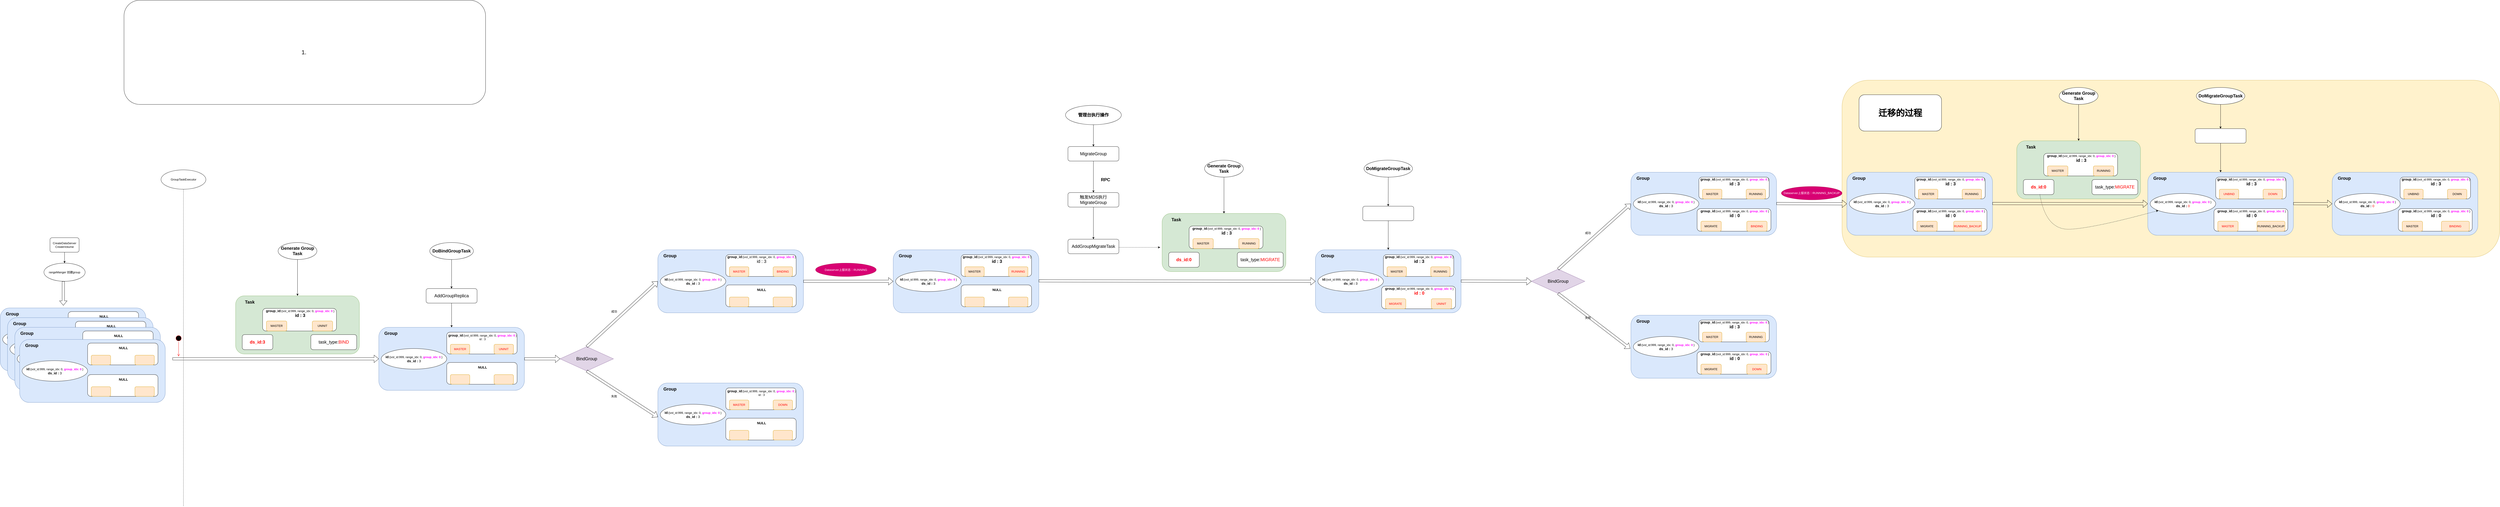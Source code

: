 <mxfile version="24.7.12">
  <diagram name="第 1 页" id="JcTCLqSSIXfEtd4W7XzH">
    <mxGraphModel dx="6667" dy="3942" grid="1" gridSize="10" guides="1" tooltips="1" connect="1" arrows="1" fold="1" page="1" pageScale="1" pageWidth="827" pageHeight="1169" math="0" shadow="0">
      <root>
        <mxCell id="0" />
        <mxCell id="1" parent="0" />
        <mxCell id="K85-BwIVLnDeJNWSM9qs-466" value="" style="rounded=1;whiteSpace=wrap;html=1;fillColor=#fff2cc;strokeColor=#d6b656;" vertex="1" parent="1">
          <mxGeometry x="6110" y="-190" width="2710" height="730" as="geometry" />
        </mxCell>
        <mxCell id="K85-BwIVLnDeJNWSM9qs-109" value="" style="group" vertex="1" connectable="0" parent="1">
          <mxGeometry x="-1480" y="750" width="680" height="390" as="geometry" />
        </mxCell>
        <mxCell id="K85-BwIVLnDeJNWSM9qs-110" value="" style="rounded=1;whiteSpace=wrap;html=1;fillColor=#dae8fc;strokeColor=#6c8ebf;" vertex="1" parent="K85-BwIVLnDeJNWSM9qs-109">
          <mxGeometry width="600" height="260" as="geometry" />
        </mxCell>
        <mxCell id="K85-BwIVLnDeJNWSM9qs-111" value="&lt;b&gt;&lt;font style=&quot;font-size: 14px;&quot;&gt;id:&lt;/font&gt;&lt;/b&gt;{vol_id:999, range_idx: 0, &lt;b&gt;&lt;font color=&quot;#ff00ff&quot;&gt;group_idx: 0&lt;/font&gt;&lt;font color=&quot;#9ac7bf&quot;&gt; &lt;/font&gt;&lt;/b&gt;}&lt;div&gt;&lt;b style=&quot;font-size: 14px;&quot;&gt;&lt;font style=&quot;font-size: 14px;&quot;&gt;ds_id &lt;/font&gt;:&lt;/b&gt;&lt;font style=&quot;font-size: 14px;&quot;&gt;&amp;nbsp;3&lt;/font&gt;&lt;/div&gt;" style="ellipse;whiteSpace=wrap;html=1;" vertex="1" parent="K85-BwIVLnDeJNWSM9qs-109">
          <mxGeometry x="10" y="87.5" width="270" height="85" as="geometry" />
        </mxCell>
        <mxCell id="K85-BwIVLnDeJNWSM9qs-112" value="&lt;font style=&quot;font-size: 18px;&quot;&gt;&lt;b&gt;Group&lt;/b&gt;&lt;/font&gt;" style="text;html=1;align=center;verticalAlign=middle;whiteSpace=wrap;rounded=0;" vertex="1" parent="K85-BwIVLnDeJNWSM9qs-109">
          <mxGeometry x="20" y="10" width="60" height="30" as="geometry" />
        </mxCell>
        <mxCell id="K85-BwIVLnDeJNWSM9qs-113" value="" style="group" vertex="1" connectable="0" parent="K85-BwIVLnDeJNWSM9qs-109">
          <mxGeometry x="280" y="145" width="295" height="90" as="geometry" />
        </mxCell>
        <mxCell id="K85-BwIVLnDeJNWSM9qs-114" value="" style="rounded=1;whiteSpace=wrap;html=1;" vertex="1" parent="K85-BwIVLnDeJNWSM9qs-113">
          <mxGeometry width="290" height="90" as="geometry" />
        </mxCell>
        <mxCell id="K85-BwIVLnDeJNWSM9qs-115" value="" style="rounded=1;whiteSpace=wrap;html=1;fillColor=#ffe6cc;strokeColor=#d79b00;" vertex="1" parent="K85-BwIVLnDeJNWSM9qs-113">
          <mxGeometry x="15" y="50" width="80" height="40" as="geometry" />
        </mxCell>
        <mxCell id="K85-BwIVLnDeJNWSM9qs-116" value="&lt;span style=&quot;font-size: 14px;&quot;&gt;&lt;b&gt;NULL&lt;/b&gt;&lt;/span&gt;" style="text;html=1;align=center;verticalAlign=middle;whiteSpace=wrap;rounded=0;" vertex="1" parent="K85-BwIVLnDeJNWSM9qs-113">
          <mxGeometry width="295" height="40" as="geometry" />
        </mxCell>
        <mxCell id="K85-BwIVLnDeJNWSM9qs-117" value="" style="rounded=1;whiteSpace=wrap;html=1;fillColor=#ffe6cc;strokeColor=#d79b00;" vertex="1" parent="K85-BwIVLnDeJNWSM9qs-113">
          <mxGeometry x="195" y="50" width="80" height="40" as="geometry" />
        </mxCell>
        <mxCell id="K85-BwIVLnDeJNWSM9qs-118" value="" style="group" vertex="1" connectable="0" parent="K85-BwIVLnDeJNWSM9qs-109">
          <mxGeometry x="280" y="15" width="295" height="90" as="geometry" />
        </mxCell>
        <mxCell id="K85-BwIVLnDeJNWSM9qs-119" value="" style="rounded=1;whiteSpace=wrap;html=1;" vertex="1" parent="K85-BwIVLnDeJNWSM9qs-118">
          <mxGeometry width="290" height="90" as="geometry" />
        </mxCell>
        <mxCell id="K85-BwIVLnDeJNWSM9qs-120" value="" style="rounded=1;whiteSpace=wrap;html=1;fillColor=#ffe6cc;strokeColor=#d79b00;" vertex="1" parent="K85-BwIVLnDeJNWSM9qs-118">
          <mxGeometry x="15" y="50" width="80" height="40" as="geometry" />
        </mxCell>
        <mxCell id="K85-BwIVLnDeJNWSM9qs-121" value="&lt;span style=&quot;font-size: 14px;&quot;&gt;&lt;b&gt;NULL&lt;/b&gt;&lt;/span&gt;" style="text;html=1;align=center;verticalAlign=middle;whiteSpace=wrap;rounded=0;" vertex="1" parent="K85-BwIVLnDeJNWSM9qs-118">
          <mxGeometry width="295" height="40" as="geometry" />
        </mxCell>
        <mxCell id="K85-BwIVLnDeJNWSM9qs-122" value="" style="rounded=1;whiteSpace=wrap;html=1;fillColor=#ffe6cc;strokeColor=#d79b00;" vertex="1" parent="K85-BwIVLnDeJNWSM9qs-118">
          <mxGeometry x="195" y="50" width="80" height="40" as="geometry" />
        </mxCell>
        <mxCell id="K85-BwIVLnDeJNWSM9qs-123" value="" style="group" vertex="1" connectable="0" parent="K85-BwIVLnDeJNWSM9qs-109">
          <mxGeometry x="30" y="40" width="650" height="350" as="geometry" />
        </mxCell>
        <mxCell id="K85-BwIVLnDeJNWSM9qs-124" value="" style="rounded=1;whiteSpace=wrap;html=1;fillColor=#dae8fc;strokeColor=#6c8ebf;" vertex="1" parent="K85-BwIVLnDeJNWSM9qs-123">
          <mxGeometry width="600" height="260" as="geometry" />
        </mxCell>
        <mxCell id="K85-BwIVLnDeJNWSM9qs-125" value="&lt;b&gt;&lt;font style=&quot;font-size: 14px;&quot;&gt;id:&lt;/font&gt;&lt;/b&gt;{vol_id:999, range_idx: 0, &lt;b&gt;&lt;font color=&quot;#ff00ff&quot;&gt;group_idx: 0&lt;/font&gt;&lt;font color=&quot;#9ac7bf&quot;&gt; &lt;/font&gt;&lt;/b&gt;}&lt;div&gt;&lt;b style=&quot;font-size: 14px;&quot;&gt;&lt;font style=&quot;font-size: 14px;&quot;&gt;ds_id &lt;/font&gt;:&lt;/b&gt;&lt;font style=&quot;font-size: 14px;&quot;&gt;&amp;nbsp;3&lt;/font&gt;&lt;/div&gt;" style="ellipse;whiteSpace=wrap;html=1;" vertex="1" parent="K85-BwIVLnDeJNWSM9qs-123">
          <mxGeometry x="10" y="87.5" width="270" height="85" as="geometry" />
        </mxCell>
        <mxCell id="K85-BwIVLnDeJNWSM9qs-126" value="&lt;font style=&quot;font-size: 18px;&quot;&gt;&lt;b&gt;Group&lt;/b&gt;&lt;/font&gt;" style="text;html=1;align=center;verticalAlign=middle;whiteSpace=wrap;rounded=0;" vertex="1" parent="K85-BwIVLnDeJNWSM9qs-123">
          <mxGeometry x="20" y="10" width="60" height="30" as="geometry" />
        </mxCell>
        <mxCell id="K85-BwIVLnDeJNWSM9qs-127" value="" style="group" vertex="1" connectable="0" parent="K85-BwIVLnDeJNWSM9qs-123">
          <mxGeometry x="280" y="145" width="295" height="90" as="geometry" />
        </mxCell>
        <mxCell id="K85-BwIVLnDeJNWSM9qs-128" value="" style="rounded=1;whiteSpace=wrap;html=1;" vertex="1" parent="K85-BwIVLnDeJNWSM9qs-127">
          <mxGeometry width="290" height="90" as="geometry" />
        </mxCell>
        <mxCell id="K85-BwIVLnDeJNWSM9qs-129" value="" style="rounded=1;whiteSpace=wrap;html=1;fillColor=#ffe6cc;strokeColor=#d79b00;" vertex="1" parent="K85-BwIVLnDeJNWSM9qs-127">
          <mxGeometry x="15" y="50" width="80" height="40" as="geometry" />
        </mxCell>
        <mxCell id="K85-BwIVLnDeJNWSM9qs-130" value="&lt;span style=&quot;font-size: 14px;&quot;&gt;&lt;b&gt;NULL&lt;/b&gt;&lt;/span&gt;" style="text;html=1;align=center;verticalAlign=middle;whiteSpace=wrap;rounded=0;" vertex="1" parent="K85-BwIVLnDeJNWSM9qs-127">
          <mxGeometry width="295" height="40" as="geometry" />
        </mxCell>
        <mxCell id="K85-BwIVLnDeJNWSM9qs-131" value="" style="rounded=1;whiteSpace=wrap;html=1;fillColor=#ffe6cc;strokeColor=#d79b00;" vertex="1" parent="K85-BwIVLnDeJNWSM9qs-127">
          <mxGeometry x="195" y="50" width="80" height="40" as="geometry" />
        </mxCell>
        <mxCell id="K85-BwIVLnDeJNWSM9qs-132" value="" style="group" vertex="1" connectable="0" parent="K85-BwIVLnDeJNWSM9qs-123">
          <mxGeometry x="280" y="15" width="295" height="90" as="geometry" />
        </mxCell>
        <mxCell id="K85-BwIVLnDeJNWSM9qs-133" value="" style="rounded=1;whiteSpace=wrap;html=1;" vertex="1" parent="K85-BwIVLnDeJNWSM9qs-132">
          <mxGeometry width="290" height="90" as="geometry" />
        </mxCell>
        <mxCell id="K85-BwIVLnDeJNWSM9qs-134" value="" style="rounded=1;whiteSpace=wrap;html=1;fillColor=#ffe6cc;strokeColor=#d79b00;" vertex="1" parent="K85-BwIVLnDeJNWSM9qs-132">
          <mxGeometry x="15" y="50" width="80" height="40" as="geometry" />
        </mxCell>
        <mxCell id="K85-BwIVLnDeJNWSM9qs-135" value="&lt;span style=&quot;font-size: 14px;&quot;&gt;&lt;b&gt;NULL&lt;/b&gt;&lt;/span&gt;" style="text;html=1;align=center;verticalAlign=middle;whiteSpace=wrap;rounded=0;" vertex="1" parent="K85-BwIVLnDeJNWSM9qs-132">
          <mxGeometry width="295" height="40" as="geometry" />
        </mxCell>
        <mxCell id="K85-BwIVLnDeJNWSM9qs-136" value="" style="rounded=1;whiteSpace=wrap;html=1;fillColor=#ffe6cc;strokeColor=#d79b00;" vertex="1" parent="K85-BwIVLnDeJNWSM9qs-132">
          <mxGeometry x="195" y="50" width="80" height="40" as="geometry" />
        </mxCell>
        <mxCell id="K85-BwIVLnDeJNWSM9qs-137" value="" style="group" vertex="1" connectable="0" parent="K85-BwIVLnDeJNWSM9qs-123">
          <mxGeometry x="30" y="40" width="620" height="310" as="geometry" />
        </mxCell>
        <mxCell id="K85-BwIVLnDeJNWSM9qs-138" value="" style="rounded=1;whiteSpace=wrap;html=1;fillColor=#dae8fc;strokeColor=#6c8ebf;" vertex="1" parent="K85-BwIVLnDeJNWSM9qs-137">
          <mxGeometry width="600" height="260" as="geometry" />
        </mxCell>
        <mxCell id="K85-BwIVLnDeJNWSM9qs-139" value="&lt;b&gt;&lt;font style=&quot;font-size: 14px;&quot;&gt;id:&lt;/font&gt;&lt;/b&gt;{vol_id:999, range_idx: 0, &lt;b&gt;&lt;font color=&quot;#ff00ff&quot;&gt;group_idx: 0&lt;/font&gt;&lt;font color=&quot;#9ac7bf&quot;&gt; &lt;/font&gt;&lt;/b&gt;}&lt;div&gt;&lt;b style=&quot;font-size: 14px;&quot;&gt;&lt;font style=&quot;font-size: 14px;&quot;&gt;ds_id &lt;/font&gt;:&lt;/b&gt;&lt;font style=&quot;font-size: 14px;&quot;&gt;&amp;nbsp;3&lt;/font&gt;&lt;/div&gt;" style="ellipse;whiteSpace=wrap;html=1;" vertex="1" parent="K85-BwIVLnDeJNWSM9qs-137">
          <mxGeometry x="10" y="87.5" width="270" height="85" as="geometry" />
        </mxCell>
        <mxCell id="K85-BwIVLnDeJNWSM9qs-140" value="&lt;font style=&quot;font-size: 18px;&quot;&gt;&lt;b&gt;Group&lt;/b&gt;&lt;/font&gt;" style="text;html=1;align=center;verticalAlign=middle;whiteSpace=wrap;rounded=0;" vertex="1" parent="K85-BwIVLnDeJNWSM9qs-137">
          <mxGeometry x="20" y="10" width="60" height="30" as="geometry" />
        </mxCell>
        <mxCell id="K85-BwIVLnDeJNWSM9qs-141" value="" style="group" vertex="1" connectable="0" parent="K85-BwIVLnDeJNWSM9qs-137">
          <mxGeometry x="280" y="145" width="295" height="90" as="geometry" />
        </mxCell>
        <mxCell id="K85-BwIVLnDeJNWSM9qs-142" value="" style="rounded=1;whiteSpace=wrap;html=1;" vertex="1" parent="K85-BwIVLnDeJNWSM9qs-141">
          <mxGeometry width="290" height="90" as="geometry" />
        </mxCell>
        <mxCell id="K85-BwIVLnDeJNWSM9qs-143" value="" style="rounded=1;whiteSpace=wrap;html=1;fillColor=#ffe6cc;strokeColor=#d79b00;" vertex="1" parent="K85-BwIVLnDeJNWSM9qs-141">
          <mxGeometry x="15" y="50" width="80" height="40" as="geometry" />
        </mxCell>
        <mxCell id="K85-BwIVLnDeJNWSM9qs-144" value="&lt;span style=&quot;font-size: 14px;&quot;&gt;&lt;b&gt;NULL&lt;/b&gt;&lt;/span&gt;" style="text;html=1;align=center;verticalAlign=middle;whiteSpace=wrap;rounded=0;" vertex="1" parent="K85-BwIVLnDeJNWSM9qs-141">
          <mxGeometry width="295" height="40" as="geometry" />
        </mxCell>
        <mxCell id="K85-BwIVLnDeJNWSM9qs-145" value="" style="rounded=1;whiteSpace=wrap;html=1;fillColor=#ffe6cc;strokeColor=#d79b00;" vertex="1" parent="K85-BwIVLnDeJNWSM9qs-141">
          <mxGeometry x="195" y="50" width="80" height="40" as="geometry" />
        </mxCell>
        <mxCell id="K85-BwIVLnDeJNWSM9qs-146" value="" style="group" vertex="1" connectable="0" parent="K85-BwIVLnDeJNWSM9qs-137">
          <mxGeometry x="280" y="15" width="295" height="90" as="geometry" />
        </mxCell>
        <mxCell id="K85-BwIVLnDeJNWSM9qs-147" value="" style="rounded=1;whiteSpace=wrap;html=1;" vertex="1" parent="K85-BwIVLnDeJNWSM9qs-146">
          <mxGeometry width="290" height="90" as="geometry" />
        </mxCell>
        <mxCell id="K85-BwIVLnDeJNWSM9qs-148" value="" style="rounded=1;whiteSpace=wrap;html=1;fillColor=#ffe6cc;strokeColor=#d79b00;" vertex="1" parent="K85-BwIVLnDeJNWSM9qs-146">
          <mxGeometry x="15" y="50" width="80" height="40" as="geometry" />
        </mxCell>
        <mxCell id="K85-BwIVLnDeJNWSM9qs-149" value="&lt;span style=&quot;font-size: 14px;&quot;&gt;&lt;b&gt;NULL&lt;/b&gt;&lt;/span&gt;" style="text;html=1;align=center;verticalAlign=middle;whiteSpace=wrap;rounded=0;" vertex="1" parent="K85-BwIVLnDeJNWSM9qs-146">
          <mxGeometry width="295" height="40" as="geometry" />
        </mxCell>
        <mxCell id="K85-BwIVLnDeJNWSM9qs-150" value="" style="rounded=1;whiteSpace=wrap;html=1;fillColor=#ffe6cc;strokeColor=#d79b00;" vertex="1" parent="K85-BwIVLnDeJNWSM9qs-146">
          <mxGeometry x="195" y="50" width="80" height="40" as="geometry" />
        </mxCell>
        <mxCell id="K85-BwIVLnDeJNWSM9qs-151" value="" style="group" vertex="1" connectable="0" parent="K85-BwIVLnDeJNWSM9qs-137">
          <mxGeometry x="20" y="50" width="600" height="260" as="geometry" />
        </mxCell>
        <mxCell id="K85-BwIVLnDeJNWSM9qs-152" value="" style="rounded=1;whiteSpace=wrap;html=1;fillColor=#dae8fc;strokeColor=#6c8ebf;" vertex="1" parent="K85-BwIVLnDeJNWSM9qs-151">
          <mxGeometry width="600" height="260" as="geometry" />
        </mxCell>
        <mxCell id="K85-BwIVLnDeJNWSM9qs-153" value="&lt;b&gt;&lt;font style=&quot;font-size: 14px;&quot;&gt;id:&lt;/font&gt;&lt;/b&gt;{vol_id:999, range_idx: 0, &lt;b&gt;&lt;font color=&quot;#ff00ff&quot;&gt;group_idx: 0&lt;/font&gt;&lt;font color=&quot;#9ac7bf&quot;&gt; &lt;/font&gt;&lt;/b&gt;}&lt;div&gt;&lt;b style=&quot;font-size: 14px;&quot;&gt;&lt;font style=&quot;font-size: 14px;&quot;&gt;ds_id &lt;/font&gt;:&lt;/b&gt;&lt;font style=&quot;font-size: 14px;&quot;&gt;&amp;nbsp;3&lt;/font&gt;&lt;/div&gt;" style="ellipse;whiteSpace=wrap;html=1;" vertex="1" parent="K85-BwIVLnDeJNWSM9qs-151">
          <mxGeometry x="10" y="87.5" width="270" height="85" as="geometry" />
        </mxCell>
        <mxCell id="K85-BwIVLnDeJNWSM9qs-154" value="&lt;font style=&quot;font-size: 18px;&quot;&gt;&lt;b&gt;Group&lt;/b&gt;&lt;/font&gt;" style="text;html=1;align=center;verticalAlign=middle;whiteSpace=wrap;rounded=0;" vertex="1" parent="K85-BwIVLnDeJNWSM9qs-151">
          <mxGeometry x="20" y="10" width="60" height="30" as="geometry" />
        </mxCell>
        <mxCell id="K85-BwIVLnDeJNWSM9qs-155" value="" style="group" vertex="1" connectable="0" parent="K85-BwIVLnDeJNWSM9qs-151">
          <mxGeometry x="280" y="145" width="295" height="90" as="geometry" />
        </mxCell>
        <mxCell id="K85-BwIVLnDeJNWSM9qs-156" value="" style="rounded=1;whiteSpace=wrap;html=1;" vertex="1" parent="K85-BwIVLnDeJNWSM9qs-155">
          <mxGeometry width="290" height="90" as="geometry" />
        </mxCell>
        <mxCell id="K85-BwIVLnDeJNWSM9qs-157" value="" style="rounded=1;whiteSpace=wrap;html=1;fillColor=#ffe6cc;strokeColor=#d79b00;" vertex="1" parent="K85-BwIVLnDeJNWSM9qs-155">
          <mxGeometry x="15" y="50" width="80" height="40" as="geometry" />
        </mxCell>
        <mxCell id="K85-BwIVLnDeJNWSM9qs-158" value="&lt;span style=&quot;font-size: 14px;&quot;&gt;&lt;b&gt;NULL&lt;/b&gt;&lt;/span&gt;" style="text;html=1;align=center;verticalAlign=middle;whiteSpace=wrap;rounded=0;" vertex="1" parent="K85-BwIVLnDeJNWSM9qs-155">
          <mxGeometry width="295" height="40" as="geometry" />
        </mxCell>
        <mxCell id="K85-BwIVLnDeJNWSM9qs-159" value="" style="rounded=1;whiteSpace=wrap;html=1;fillColor=#ffe6cc;strokeColor=#d79b00;" vertex="1" parent="K85-BwIVLnDeJNWSM9qs-155">
          <mxGeometry x="195" y="50" width="80" height="40" as="geometry" />
        </mxCell>
        <mxCell id="K85-BwIVLnDeJNWSM9qs-160" value="" style="group" vertex="1" connectable="0" parent="K85-BwIVLnDeJNWSM9qs-151">
          <mxGeometry x="280" y="15" width="295" height="90" as="geometry" />
        </mxCell>
        <mxCell id="K85-BwIVLnDeJNWSM9qs-161" value="" style="rounded=1;whiteSpace=wrap;html=1;" vertex="1" parent="K85-BwIVLnDeJNWSM9qs-160">
          <mxGeometry width="290" height="90" as="geometry" />
        </mxCell>
        <mxCell id="K85-BwIVLnDeJNWSM9qs-162" value="" style="rounded=1;whiteSpace=wrap;html=1;fillColor=#ffe6cc;strokeColor=#d79b00;" vertex="1" parent="K85-BwIVLnDeJNWSM9qs-160">
          <mxGeometry x="15" y="50" width="80" height="40" as="geometry" />
        </mxCell>
        <mxCell id="K85-BwIVLnDeJNWSM9qs-163" value="&lt;span style=&quot;font-size: 14px;&quot;&gt;&lt;b&gt;NULL&lt;/b&gt;&lt;/span&gt;" style="text;html=1;align=center;verticalAlign=middle;whiteSpace=wrap;rounded=0;" vertex="1" parent="K85-BwIVLnDeJNWSM9qs-160">
          <mxGeometry width="295" height="40" as="geometry" />
        </mxCell>
        <mxCell id="K85-BwIVLnDeJNWSM9qs-164" value="" style="rounded=1;whiteSpace=wrap;html=1;fillColor=#ffe6cc;strokeColor=#d79b00;" vertex="1" parent="K85-BwIVLnDeJNWSM9qs-160">
          <mxGeometry x="195" y="50" width="80" height="40" as="geometry" />
        </mxCell>
        <mxCell id="K85-BwIVLnDeJNWSM9qs-169" value="" style="shape=umlLifeline;perimeter=lifelinePerimeter;whiteSpace=wrap;html=1;container=1;dropTarget=0;collapsible=0;recursiveResize=0;outlineConnect=0;portConstraint=eastwest;newEdgeStyle={&quot;curved&quot;:0,&quot;rounded&quot;:0};participant=umlBoundary;" vertex="1" parent="1">
          <mxGeometry x="-750" y="186" width="50" height="1384" as="geometry" />
        </mxCell>
        <mxCell id="K85-BwIVLnDeJNWSM9qs-170" value="GroupTaskExecutor" style="ellipse;whiteSpace=wrap;html=1;" vertex="1" parent="1">
          <mxGeometry x="-817.5" y="180" width="185" height="80" as="geometry" />
        </mxCell>
        <mxCell id="K85-BwIVLnDeJNWSM9qs-171" value="" style="shape=flexArrow;endArrow=classic;html=1;rounded=0;" edge="1" parent="1">
          <mxGeometry width="50" height="50" relative="1" as="geometry">
            <mxPoint x="-770" y="960" as="sourcePoint" />
            <mxPoint x="80" y="960" as="targetPoint" />
          </mxGeometry>
        </mxCell>
        <mxCell id="K85-BwIVLnDeJNWSM9qs-209" value="" style="edgeStyle=orthogonalEdgeStyle;rounded=0;orthogonalLoop=1;jettySize=auto;html=1;" edge="1" parent="1" source="K85-BwIVLnDeJNWSM9qs-172" target="K85-BwIVLnDeJNWSM9qs-180">
          <mxGeometry relative="1" as="geometry" />
        </mxCell>
        <mxCell id="K85-BwIVLnDeJNWSM9qs-172" value="&lt;font style=&quot;font-size: 18px;&quot;&gt;&lt;b&gt;Generate Group Task&lt;/b&gt;&lt;/font&gt;" style="ellipse;whiteSpace=wrap;html=1;" vertex="1" parent="1">
          <mxGeometry x="-335" y="480" width="160" height="70" as="geometry" />
        </mxCell>
        <mxCell id="K85-BwIVLnDeJNWSM9qs-204" value="" style="group" vertex="1" connectable="0" parent="1">
          <mxGeometry x="-510" y="700" width="510" height="240" as="geometry" />
        </mxCell>
        <mxCell id="K85-BwIVLnDeJNWSM9qs-180" value="" style="rounded=1;whiteSpace=wrap;html=1;fillColor=#d5e8d4;strokeColor=#82b366;" vertex="1" parent="K85-BwIVLnDeJNWSM9qs-204">
          <mxGeometry width="510" height="240" as="geometry" />
        </mxCell>
        <mxCell id="K85-BwIVLnDeJNWSM9qs-195" value="&lt;font style=&quot;font-size: 18px;&quot;&gt;&lt;b&gt;Task&lt;/b&gt;&lt;/font&gt;" style="text;html=1;align=center;verticalAlign=middle;whiteSpace=wrap;rounded=0;" vertex="1" parent="K85-BwIVLnDeJNWSM9qs-204">
          <mxGeometry x="27.284" y="10.37" width="62.963" height="31.111" as="geometry" />
        </mxCell>
        <mxCell id="K85-BwIVLnDeJNWSM9qs-196" value="" style="group" vertex="1" connectable="0" parent="K85-BwIVLnDeJNWSM9qs-204">
          <mxGeometry x="111.235" y="51.852" width="309.568" height="93.333" as="geometry" />
        </mxCell>
        <mxCell id="K85-BwIVLnDeJNWSM9qs-197" value="" style="rounded=1;whiteSpace=wrap;html=1;" vertex="1" parent="K85-BwIVLnDeJNWSM9qs-196">
          <mxGeometry width="304.321" height="93.333" as="geometry" />
        </mxCell>
        <mxCell id="K85-BwIVLnDeJNWSM9qs-198" value="MASTER" style="rounded=1;whiteSpace=wrap;html=1;fillColor=#ffe6cc;strokeColor=#d79b00;" vertex="1" parent="K85-BwIVLnDeJNWSM9qs-196">
          <mxGeometry x="15.741" y="51.852" width="83.951" height="41.481" as="geometry" />
        </mxCell>
        <mxCell id="K85-BwIVLnDeJNWSM9qs-199" value="&lt;b&gt;&lt;font style=&quot;font-size: 14px;&quot;&gt;group_id:&lt;/font&gt;&lt;/b&gt;{vol_id:999, range_idx: 0,&amp;nbsp;&lt;b&gt;&lt;font color=&quot;#ff00ff&quot;&gt;group_idx: 0&lt;/font&gt;&lt;font color=&quot;#9ac7bf&quot;&gt;&amp;nbsp;&lt;/font&gt;&lt;/b&gt;}&lt;div&gt;&lt;font style=&quot;font-size: 18px;&quot;&gt;&lt;b&gt;id : 3&lt;/b&gt;&lt;/font&gt;&lt;/div&gt;" style="text;html=1;align=center;verticalAlign=middle;whiteSpace=wrap;rounded=0;" vertex="1" parent="K85-BwIVLnDeJNWSM9qs-196">
          <mxGeometry width="309.568" height="41.481" as="geometry" />
        </mxCell>
        <mxCell id="K85-BwIVLnDeJNWSM9qs-200" value="UNINIT" style="rounded=1;whiteSpace=wrap;html=1;fillColor=#ffe6cc;strokeColor=#d79b00;" vertex="1" parent="K85-BwIVLnDeJNWSM9qs-196">
          <mxGeometry x="204.63" y="51.852" width="83.951" height="41.481" as="geometry" />
        </mxCell>
        <mxCell id="K85-BwIVLnDeJNWSM9qs-201" value="&lt;font color=&quot;#ff0000&quot; style=&quot;font-size: 18px;&quot;&gt;&lt;b&gt;ds_id:3&lt;/b&gt;&lt;/font&gt;" style="rounded=1;whiteSpace=wrap;html=1;" vertex="1" parent="K85-BwIVLnDeJNWSM9qs-204">
          <mxGeometry x="27.28" y="159.997" width="125.926" height="62.222" as="geometry" />
        </mxCell>
        <mxCell id="K85-BwIVLnDeJNWSM9qs-202" value="&lt;font style=&quot;font-size: 18px;&quot;&gt;task_type:&lt;font color=&quot;#ff0000&quot;&gt;BIND&lt;/font&gt;&lt;/font&gt;" style="rounded=1;whiteSpace=wrap;html=1;" vertex="1" parent="K85-BwIVLnDeJNWSM9qs-204">
          <mxGeometry x="310.0" y="159.997" width="188.889" height="62.222" as="geometry" />
        </mxCell>
        <mxCell id="K85-BwIVLnDeJNWSM9qs-210" value="" style="group" vertex="1" connectable="0" parent="1">
          <mxGeometry x="80" y="830" width="600" height="260" as="geometry" />
        </mxCell>
        <mxCell id="K85-BwIVLnDeJNWSM9qs-211" value="" style="rounded=1;whiteSpace=wrap;html=1;fillColor=#dae8fc;strokeColor=#6c8ebf;" vertex="1" parent="K85-BwIVLnDeJNWSM9qs-210">
          <mxGeometry width="600" height="260" as="geometry" />
        </mxCell>
        <mxCell id="K85-BwIVLnDeJNWSM9qs-212" value="&lt;b&gt;&lt;font style=&quot;font-size: 14px;&quot;&gt;id:&lt;/font&gt;&lt;/b&gt;{vol_id:999, range_idx: 0, &lt;b&gt;&lt;font color=&quot;#ff00ff&quot;&gt;group_idx: 0&lt;/font&gt;&lt;font color=&quot;#9ac7bf&quot;&gt; &lt;/font&gt;&lt;/b&gt;}&lt;div&gt;&lt;b style=&quot;font-size: 14px;&quot;&gt;&lt;font style=&quot;font-size: 14px;&quot;&gt;ds_id &lt;/font&gt;:&lt;/b&gt;&lt;font style=&quot;font-size: 14px;&quot;&gt;&amp;nbsp;3&lt;/font&gt;&lt;/div&gt;" style="ellipse;whiteSpace=wrap;html=1;" vertex="1" parent="K85-BwIVLnDeJNWSM9qs-210">
          <mxGeometry x="10" y="87.5" width="270" height="85" as="geometry" />
        </mxCell>
        <mxCell id="K85-BwIVLnDeJNWSM9qs-213" value="&lt;font style=&quot;font-size: 18px;&quot;&gt;&lt;b&gt;Group&lt;/b&gt;&lt;/font&gt;" style="text;html=1;align=center;verticalAlign=middle;whiteSpace=wrap;rounded=0;" vertex="1" parent="K85-BwIVLnDeJNWSM9qs-210">
          <mxGeometry x="20" y="10" width="60" height="30" as="geometry" />
        </mxCell>
        <mxCell id="K85-BwIVLnDeJNWSM9qs-214" value="" style="group" vertex="1" connectable="0" parent="K85-BwIVLnDeJNWSM9qs-210">
          <mxGeometry x="280" y="20" width="295" height="90" as="geometry" />
        </mxCell>
        <mxCell id="K85-BwIVLnDeJNWSM9qs-215" value="" style="rounded=1;whiteSpace=wrap;html=1;" vertex="1" parent="K85-BwIVLnDeJNWSM9qs-214">
          <mxGeometry width="290" height="90" as="geometry" />
        </mxCell>
        <mxCell id="K85-BwIVLnDeJNWSM9qs-216" value="&lt;font color=&quot;#ff0000&quot;&gt;MASTER&lt;/font&gt;" style="rounded=1;whiteSpace=wrap;html=1;fillColor=#ffe6cc;strokeColor=#d79b00;" vertex="1" parent="K85-BwIVLnDeJNWSM9qs-214">
          <mxGeometry x="15" y="50" width="80" height="40" as="geometry" />
        </mxCell>
        <mxCell id="K85-BwIVLnDeJNWSM9qs-217" value="&lt;b&gt;&lt;font style=&quot;font-size: 14px;&quot;&gt;group_id:&lt;/font&gt;&lt;/b&gt;{vol_id:999, range_idx: 0,&amp;nbsp;&lt;b&gt;&lt;font color=&quot;#ff00ff&quot;&gt;group_idx: 0&lt;/font&gt;&lt;font color=&quot;#9ac7bf&quot;&gt;&amp;nbsp;&lt;/font&gt;&lt;/b&gt;}&lt;div&gt;id : 3&lt;/div&gt;" style="text;html=1;align=center;verticalAlign=middle;whiteSpace=wrap;rounded=0;" vertex="1" parent="K85-BwIVLnDeJNWSM9qs-214">
          <mxGeometry width="295" height="40" as="geometry" />
        </mxCell>
        <mxCell id="K85-BwIVLnDeJNWSM9qs-218" value="&lt;font color=&quot;#ff0000&quot;&gt;UNINIT&lt;/font&gt;" style="rounded=1;whiteSpace=wrap;html=1;fillColor=#ffe6cc;strokeColor=#d79b00;" vertex="1" parent="K85-BwIVLnDeJNWSM9qs-214">
          <mxGeometry x="195" y="50" width="80" height="40" as="geometry" />
        </mxCell>
        <mxCell id="K85-BwIVLnDeJNWSM9qs-219" value="" style="group" vertex="1" connectable="0" parent="K85-BwIVLnDeJNWSM9qs-210">
          <mxGeometry x="280" y="145" width="295" height="90" as="geometry" />
        </mxCell>
        <mxCell id="K85-BwIVLnDeJNWSM9qs-220" value="" style="rounded=1;whiteSpace=wrap;html=1;" vertex="1" parent="K85-BwIVLnDeJNWSM9qs-219">
          <mxGeometry width="290" height="90" as="geometry" />
        </mxCell>
        <mxCell id="K85-BwIVLnDeJNWSM9qs-221" value="" style="rounded=1;whiteSpace=wrap;html=1;fillColor=#ffe6cc;strokeColor=#d79b00;" vertex="1" parent="K85-BwIVLnDeJNWSM9qs-219">
          <mxGeometry x="15" y="50" width="80" height="40" as="geometry" />
        </mxCell>
        <mxCell id="K85-BwIVLnDeJNWSM9qs-222" value="&lt;span style=&quot;font-size: 14px;&quot;&gt;&lt;b&gt;NULL&lt;/b&gt;&lt;/span&gt;" style="text;html=1;align=center;verticalAlign=middle;whiteSpace=wrap;rounded=0;" vertex="1" parent="K85-BwIVLnDeJNWSM9qs-219">
          <mxGeometry width="295" height="40" as="geometry" />
        </mxCell>
        <mxCell id="K85-BwIVLnDeJNWSM9qs-223" value="" style="rounded=1;whiteSpace=wrap;html=1;fillColor=#ffe6cc;strokeColor=#d79b00;" vertex="1" parent="K85-BwIVLnDeJNWSM9qs-219">
          <mxGeometry x="195" y="50" width="80" height="40" as="geometry" />
        </mxCell>
        <mxCell id="K85-BwIVLnDeJNWSM9qs-225" value="&lt;font style=&quot;font-size: 18px;&quot;&gt;&lt;b&gt;DoBindGroupTask&lt;/b&gt;&lt;/font&gt;" style="ellipse;whiteSpace=wrap;html=1;" vertex="1" parent="1">
          <mxGeometry x="290" y="480" width="180" height="70" as="geometry" />
        </mxCell>
        <mxCell id="K85-BwIVLnDeJNWSM9qs-229" value="" style="edgeStyle=orthogonalEdgeStyle;rounded=0;orthogonalLoop=1;jettySize=auto;html=1;" edge="1" parent="1" source="K85-BwIVLnDeJNWSM9qs-226" target="K85-BwIVLnDeJNWSM9qs-211">
          <mxGeometry relative="1" as="geometry" />
        </mxCell>
        <mxCell id="K85-BwIVLnDeJNWSM9qs-226" value="&lt;font style=&quot;font-size: 18px;&quot;&gt;AddGroupReplica&lt;/font&gt;" style="rounded=1;whiteSpace=wrap;html=1;" vertex="1" parent="1">
          <mxGeometry x="275" y="670" width="210" height="60" as="geometry" />
        </mxCell>
        <mxCell id="K85-BwIVLnDeJNWSM9qs-230" value="" style="edgeStyle=orthogonalEdgeStyle;rounded=0;orthogonalLoop=1;jettySize=auto;html=1;exitX=0.5;exitY=1;exitDx=0;exitDy=0;" edge="1" parent="1" source="K85-BwIVLnDeJNWSM9qs-225">
          <mxGeometry relative="1" as="geometry">
            <mxPoint x="379.73" y="570" as="sourcePoint" />
            <mxPoint x="379.73" y="670" as="targetPoint" />
            <Array as="points" />
          </mxGeometry>
        </mxCell>
        <mxCell id="K85-BwIVLnDeJNWSM9qs-232" style="edgeStyle=orthogonalEdgeStyle;rounded=0;orthogonalLoop=1;jettySize=auto;html=1;exitX=0.5;exitY=1;exitDx=0;exitDy=0;" edge="1" parent="1">
          <mxGeometry relative="1" as="geometry">
            <mxPoint x="380" y="1310" as="sourcePoint" />
            <mxPoint x="380" y="1310" as="targetPoint" />
          </mxGeometry>
        </mxCell>
        <mxCell id="K85-BwIVLnDeJNWSM9qs-234" value="" style="group" vertex="1" connectable="0" parent="1">
          <mxGeometry x="1230" y="1060" width="600" height="260" as="geometry" />
        </mxCell>
        <mxCell id="K85-BwIVLnDeJNWSM9qs-235" value="" style="rounded=1;whiteSpace=wrap;html=1;fillColor=#dae8fc;strokeColor=#6c8ebf;" vertex="1" parent="K85-BwIVLnDeJNWSM9qs-234">
          <mxGeometry width="600" height="260" as="geometry" />
        </mxCell>
        <mxCell id="K85-BwIVLnDeJNWSM9qs-236" value="&lt;b&gt;&lt;font style=&quot;font-size: 14px;&quot;&gt;id:&lt;/font&gt;&lt;/b&gt;{vol_id:999, range_idx: 0, &lt;b&gt;&lt;font color=&quot;#ff00ff&quot;&gt;group_idx: 0&lt;/font&gt;&lt;font color=&quot;#9ac7bf&quot;&gt; &lt;/font&gt;&lt;/b&gt;}&lt;div&gt;&lt;b style=&quot;font-size: 14px;&quot;&gt;&lt;font style=&quot;font-size: 14px;&quot;&gt;ds_id &lt;/font&gt;:&lt;/b&gt;&lt;font style=&quot;font-size: 14px;&quot;&gt;&amp;nbsp;3&lt;/font&gt;&lt;/div&gt;" style="ellipse;whiteSpace=wrap;html=1;" vertex="1" parent="K85-BwIVLnDeJNWSM9qs-234">
          <mxGeometry x="10" y="87.5" width="270" height="85" as="geometry" />
        </mxCell>
        <mxCell id="K85-BwIVLnDeJNWSM9qs-237" value="&lt;font style=&quot;font-size: 18px;&quot;&gt;&lt;b&gt;Group&lt;/b&gt;&lt;/font&gt;" style="text;html=1;align=center;verticalAlign=middle;whiteSpace=wrap;rounded=0;" vertex="1" parent="K85-BwIVLnDeJNWSM9qs-234">
          <mxGeometry x="20" y="10" width="60" height="30" as="geometry" />
        </mxCell>
        <mxCell id="K85-BwIVLnDeJNWSM9qs-238" value="" style="group" vertex="1" connectable="0" parent="K85-BwIVLnDeJNWSM9qs-234">
          <mxGeometry x="280" y="20" width="295" height="90" as="geometry" />
        </mxCell>
        <mxCell id="K85-BwIVLnDeJNWSM9qs-239" value="" style="rounded=1;whiteSpace=wrap;html=1;" vertex="1" parent="K85-BwIVLnDeJNWSM9qs-238">
          <mxGeometry width="290" height="90" as="geometry" />
        </mxCell>
        <mxCell id="K85-BwIVLnDeJNWSM9qs-240" value="&lt;font color=&quot;#ff0000&quot;&gt;MASTER&lt;/font&gt;" style="rounded=1;whiteSpace=wrap;html=1;fillColor=#ffe6cc;strokeColor=#d79b00;" vertex="1" parent="K85-BwIVLnDeJNWSM9qs-238">
          <mxGeometry x="15" y="50" width="80" height="40" as="geometry" />
        </mxCell>
        <mxCell id="K85-BwIVLnDeJNWSM9qs-241" value="&lt;b&gt;&lt;font style=&quot;font-size: 14px;&quot;&gt;group_id:&lt;/font&gt;&lt;/b&gt;{vol_id:999, range_idx: 0,&amp;nbsp;&lt;b&gt;&lt;font color=&quot;#ff00ff&quot;&gt;group_idx: 0&lt;/font&gt;&lt;font color=&quot;#9ac7bf&quot;&gt;&amp;nbsp;&lt;/font&gt;&lt;/b&gt;}&lt;div&gt;id : 3&lt;/div&gt;" style="text;html=1;align=center;verticalAlign=middle;whiteSpace=wrap;rounded=0;" vertex="1" parent="K85-BwIVLnDeJNWSM9qs-238">
          <mxGeometry width="295" height="40" as="geometry" />
        </mxCell>
        <mxCell id="K85-BwIVLnDeJNWSM9qs-242" value="&lt;font color=&quot;#ff0000&quot;&gt;DOWN&lt;/font&gt;" style="rounded=1;whiteSpace=wrap;html=1;fillColor=#ffe6cc;strokeColor=#d79b00;" vertex="1" parent="K85-BwIVLnDeJNWSM9qs-238">
          <mxGeometry x="195" y="50" width="80" height="40" as="geometry" />
        </mxCell>
        <mxCell id="K85-BwIVLnDeJNWSM9qs-243" value="" style="group" vertex="1" connectable="0" parent="K85-BwIVLnDeJNWSM9qs-234">
          <mxGeometry x="280" y="145" width="295" height="90" as="geometry" />
        </mxCell>
        <mxCell id="K85-BwIVLnDeJNWSM9qs-244" value="" style="rounded=1;whiteSpace=wrap;html=1;" vertex="1" parent="K85-BwIVLnDeJNWSM9qs-243">
          <mxGeometry width="290" height="90" as="geometry" />
        </mxCell>
        <mxCell id="K85-BwIVLnDeJNWSM9qs-245" value="" style="rounded=1;whiteSpace=wrap;html=1;fillColor=#ffe6cc;strokeColor=#d79b00;" vertex="1" parent="K85-BwIVLnDeJNWSM9qs-243">
          <mxGeometry x="15" y="50" width="80" height="40" as="geometry" />
        </mxCell>
        <mxCell id="K85-BwIVLnDeJNWSM9qs-246" value="&lt;span style=&quot;font-size: 14px;&quot;&gt;&lt;b&gt;NULL&lt;/b&gt;&lt;/span&gt;" style="text;html=1;align=center;verticalAlign=middle;whiteSpace=wrap;rounded=0;" vertex="1" parent="K85-BwIVLnDeJNWSM9qs-243">
          <mxGeometry width="295" height="40" as="geometry" />
        </mxCell>
        <mxCell id="K85-BwIVLnDeJNWSM9qs-247" value="" style="rounded=1;whiteSpace=wrap;html=1;fillColor=#ffe6cc;strokeColor=#d79b00;" vertex="1" parent="K85-BwIVLnDeJNWSM9qs-243">
          <mxGeometry x="195" y="50" width="80" height="40" as="geometry" />
        </mxCell>
        <mxCell id="K85-BwIVLnDeJNWSM9qs-248" value="" style="group" vertex="1" connectable="0" parent="1">
          <mxGeometry x="1230" y="510" width="600" height="260" as="geometry" />
        </mxCell>
        <mxCell id="K85-BwIVLnDeJNWSM9qs-249" value="" style="rounded=1;whiteSpace=wrap;html=1;fillColor=#dae8fc;strokeColor=#6c8ebf;" vertex="1" parent="K85-BwIVLnDeJNWSM9qs-248">
          <mxGeometry width="600" height="260" as="geometry" />
        </mxCell>
        <mxCell id="K85-BwIVLnDeJNWSM9qs-250" value="&lt;b&gt;&lt;font style=&quot;font-size: 14px;&quot;&gt;id:&lt;/font&gt;&lt;/b&gt;{vol_id:999, range_idx: 0, &lt;b&gt;&lt;font color=&quot;#ff00ff&quot;&gt;group_idx: 0&lt;/font&gt;&lt;font color=&quot;#9ac7bf&quot;&gt; &lt;/font&gt;&lt;/b&gt;}&lt;div&gt;&lt;b style=&quot;font-size: 14px;&quot;&gt;&lt;font style=&quot;font-size: 14px;&quot;&gt;ds_id &lt;/font&gt;:&lt;/b&gt;&lt;font style=&quot;font-size: 14px;&quot;&gt;&amp;nbsp;3&lt;/font&gt;&lt;/div&gt;" style="ellipse;whiteSpace=wrap;html=1;" vertex="1" parent="K85-BwIVLnDeJNWSM9qs-248">
          <mxGeometry x="10" y="87.5" width="270" height="85" as="geometry" />
        </mxCell>
        <mxCell id="K85-BwIVLnDeJNWSM9qs-251" value="&lt;font style=&quot;font-size: 18px;&quot;&gt;&lt;b&gt;Group&lt;/b&gt;&lt;/font&gt;" style="text;html=1;align=center;verticalAlign=middle;whiteSpace=wrap;rounded=0;" vertex="1" parent="K85-BwIVLnDeJNWSM9qs-248">
          <mxGeometry x="20" y="10" width="60" height="30" as="geometry" />
        </mxCell>
        <mxCell id="K85-BwIVLnDeJNWSM9qs-252" value="" style="group" vertex="1" connectable="0" parent="K85-BwIVLnDeJNWSM9qs-248">
          <mxGeometry x="280" y="20" width="295" height="90" as="geometry" />
        </mxCell>
        <mxCell id="K85-BwIVLnDeJNWSM9qs-253" value="" style="rounded=1;whiteSpace=wrap;html=1;" vertex="1" parent="K85-BwIVLnDeJNWSM9qs-252">
          <mxGeometry width="290" height="90" as="geometry" />
        </mxCell>
        <mxCell id="K85-BwIVLnDeJNWSM9qs-254" value="&lt;font color=&quot;#ff0000&quot;&gt;MASTER&lt;/font&gt;" style="rounded=1;whiteSpace=wrap;html=1;fillColor=#ffe6cc;strokeColor=#d79b00;" vertex="1" parent="K85-BwIVLnDeJNWSM9qs-252">
          <mxGeometry x="15" y="50" width="80" height="40" as="geometry" />
        </mxCell>
        <mxCell id="K85-BwIVLnDeJNWSM9qs-255" value="&lt;b&gt;&lt;font style=&quot;font-size: 14px;&quot;&gt;group_id:&lt;/font&gt;&lt;/b&gt;{vol_id:999, range_idx: 0,&amp;nbsp;&lt;b&gt;&lt;font color=&quot;#ff00ff&quot;&gt;group_idx: 0&lt;/font&gt;&lt;font color=&quot;#9ac7bf&quot;&gt;&amp;nbsp;&lt;/font&gt;&lt;/b&gt;}&lt;div&gt;&lt;font style=&quot;font-size: 18px;&quot;&gt;id : 3&lt;/font&gt;&lt;/div&gt;" style="text;html=1;align=center;verticalAlign=middle;whiteSpace=wrap;rounded=0;" vertex="1" parent="K85-BwIVLnDeJNWSM9qs-252">
          <mxGeometry width="295" height="40" as="geometry" />
        </mxCell>
        <mxCell id="K85-BwIVLnDeJNWSM9qs-256" value="&lt;font color=&quot;#ff0000&quot;&gt;BINDING&lt;/font&gt;" style="rounded=1;whiteSpace=wrap;html=1;fillColor=#ffe6cc;strokeColor=#d79b00;" vertex="1" parent="K85-BwIVLnDeJNWSM9qs-252">
          <mxGeometry x="195" y="50" width="80" height="40" as="geometry" />
        </mxCell>
        <mxCell id="K85-BwIVLnDeJNWSM9qs-257" value="" style="group" vertex="1" connectable="0" parent="K85-BwIVLnDeJNWSM9qs-248">
          <mxGeometry x="280" y="145" width="295" height="90" as="geometry" />
        </mxCell>
        <mxCell id="K85-BwIVLnDeJNWSM9qs-258" value="" style="rounded=1;whiteSpace=wrap;html=1;" vertex="1" parent="K85-BwIVLnDeJNWSM9qs-257">
          <mxGeometry width="290" height="90" as="geometry" />
        </mxCell>
        <mxCell id="K85-BwIVLnDeJNWSM9qs-259" value="" style="rounded=1;whiteSpace=wrap;html=1;fillColor=#ffe6cc;strokeColor=#d79b00;" vertex="1" parent="K85-BwIVLnDeJNWSM9qs-257">
          <mxGeometry x="15" y="50" width="80" height="40" as="geometry" />
        </mxCell>
        <mxCell id="K85-BwIVLnDeJNWSM9qs-260" value="&lt;span style=&quot;font-size: 14px;&quot;&gt;&lt;b&gt;NULL&lt;/b&gt;&lt;/span&gt;" style="text;html=1;align=center;verticalAlign=middle;whiteSpace=wrap;rounded=0;" vertex="1" parent="K85-BwIVLnDeJNWSM9qs-257">
          <mxGeometry width="295" height="40" as="geometry" />
        </mxCell>
        <mxCell id="K85-BwIVLnDeJNWSM9qs-261" value="" style="rounded=1;whiteSpace=wrap;html=1;fillColor=#ffe6cc;strokeColor=#d79b00;" vertex="1" parent="K85-BwIVLnDeJNWSM9qs-257">
          <mxGeometry x="195" y="50" width="80" height="40" as="geometry" />
        </mxCell>
        <mxCell id="K85-BwIVLnDeJNWSM9qs-265" value="&lt;font style=&quot;font-size: 18px;&quot;&gt;BindGroup&lt;/font&gt;" style="rhombus;whiteSpace=wrap;html=1;fillColor=#e1d5e7;strokeColor=#9673a6;" vertex="1" parent="1">
          <mxGeometry x="827" y="910" width="220" height="100" as="geometry" />
        </mxCell>
        <mxCell id="K85-BwIVLnDeJNWSM9qs-267" value="" style="shape=flexArrow;endArrow=classic;html=1;rounded=0;exitX=1;exitY=0.5;exitDx=0;exitDy=0;" edge="1" parent="1" source="K85-BwIVLnDeJNWSM9qs-211" target="K85-BwIVLnDeJNWSM9qs-265">
          <mxGeometry width="50" height="50" relative="1" as="geometry">
            <mxPoint x="680" y="970" as="sourcePoint" />
            <mxPoint x="730" y="920" as="targetPoint" />
          </mxGeometry>
        </mxCell>
        <mxCell id="K85-BwIVLnDeJNWSM9qs-268" value="" style="shape=flexArrow;endArrow=classic;html=1;rounded=0;entryX=0;entryY=0.5;entryDx=0;entryDy=0;exitX=0.5;exitY=0;exitDx=0;exitDy=0;" edge="1" parent="1" source="K85-BwIVLnDeJNWSM9qs-265" target="K85-BwIVLnDeJNWSM9qs-249">
          <mxGeometry width="50" height="50" relative="1" as="geometry">
            <mxPoint x="930" y="910" as="sourcePoint" />
            <mxPoint x="980" y="860" as="targetPoint" />
          </mxGeometry>
        </mxCell>
        <mxCell id="K85-BwIVLnDeJNWSM9qs-269" value="" style="shape=flexArrow;endArrow=classic;html=1;rounded=0;entryX=0;entryY=0.5;entryDx=0;entryDy=0;exitX=0.5;exitY=1;exitDx=0;exitDy=0;" edge="1" parent="1" source="K85-BwIVLnDeJNWSM9qs-265">
          <mxGeometry width="50" height="50" relative="1" as="geometry">
            <mxPoint x="937" y="1470" as="sourcePoint" />
            <mxPoint x="1230" y="1200" as="targetPoint" />
          </mxGeometry>
        </mxCell>
        <mxCell id="K85-BwIVLnDeJNWSM9qs-270" value="成功" style="text;html=1;align=center;verticalAlign=middle;whiteSpace=wrap;rounded=0;" vertex="1" parent="1">
          <mxGeometry x="1020" y="750" width="60" height="30" as="geometry" />
        </mxCell>
        <mxCell id="K85-BwIVLnDeJNWSM9qs-271" value="失败" style="text;html=1;align=center;verticalAlign=middle;whiteSpace=wrap;rounded=0;" vertex="1" parent="1">
          <mxGeometry x="1020" y="1100" width="60" height="30" as="geometry" />
        </mxCell>
        <mxCell id="K85-BwIVLnDeJNWSM9qs-26" value="" style="edgeStyle=orthogonalEdgeStyle;rounded=0;orthogonalLoop=1;jettySize=auto;html=1;" edge="1" parent="1" source="K85-BwIVLnDeJNWSM9qs-23" target="K85-BwIVLnDeJNWSM9qs-25">
          <mxGeometry relative="1" as="geometry" />
        </mxCell>
        <mxCell id="K85-BwIVLnDeJNWSM9qs-23" value="CreateDataServer&lt;div&gt;CreateVolume&lt;/div&gt;" style="rounded=1;whiteSpace=wrap;html=1;" vertex="1" parent="1">
          <mxGeometry x="-1275" y="460" width="120" height="60" as="geometry" />
        </mxCell>
        <mxCell id="K85-BwIVLnDeJNWSM9qs-25" value="rangeManger 创建group" style="ellipse;whiteSpace=wrap;html=1;" vertex="1" parent="1">
          <mxGeometry x="-1300" y="565" width="170" height="75" as="geometry" />
        </mxCell>
        <mxCell id="K85-BwIVLnDeJNWSM9qs-165" value="" style="shape=flexArrow;endArrow=classic;html=1;rounded=0;" edge="1" parent="1">
          <mxGeometry width="50" height="50" relative="1" as="geometry">
            <mxPoint x="-1220" y="640" as="sourcePoint" />
            <mxPoint x="-1220" y="740" as="targetPoint" />
          </mxGeometry>
        </mxCell>
        <mxCell id="K85-BwIVLnDeJNWSM9qs-273" value="" style="group" vertex="1" connectable="0" parent="1">
          <mxGeometry x="-760" y="860" width="30" height="90" as="geometry" />
        </mxCell>
        <mxCell id="K85-BwIVLnDeJNWSM9qs-21" value="" style="ellipse;html=1;shape=startState;fillColor=#000000;strokeColor=#ff0000;" vertex="1" parent="K85-BwIVLnDeJNWSM9qs-273">
          <mxGeometry width="30" height="30" as="geometry" />
        </mxCell>
        <mxCell id="K85-BwIVLnDeJNWSM9qs-22" value="" style="edgeStyle=orthogonalEdgeStyle;html=1;verticalAlign=bottom;endArrow=open;endSize=8;strokeColor=#ff0000;rounded=0;" edge="1" source="K85-BwIVLnDeJNWSM9qs-21" parent="K85-BwIVLnDeJNWSM9qs-273">
          <mxGeometry relative="1" as="geometry">
            <mxPoint x="15" y="90" as="targetPoint" />
          </mxGeometry>
        </mxCell>
        <mxCell id="K85-BwIVLnDeJNWSM9qs-274" value="" style="shape=flexArrow;endArrow=classic;html=1;rounded=0;" edge="1" parent="1">
          <mxGeometry width="50" height="50" relative="1" as="geometry">
            <mxPoint x="1830" y="640" as="sourcePoint" />
            <mxPoint x="2200" y="640" as="targetPoint" />
          </mxGeometry>
        </mxCell>
        <mxCell id="K85-BwIVLnDeJNWSM9qs-275" value="" style="group" vertex="1" connectable="0" parent="1">
          <mxGeometry x="2200" y="510" width="600" height="260" as="geometry" />
        </mxCell>
        <mxCell id="K85-BwIVLnDeJNWSM9qs-276" value="" style="rounded=1;whiteSpace=wrap;html=1;fillColor=#dae8fc;strokeColor=#6c8ebf;" vertex="1" parent="K85-BwIVLnDeJNWSM9qs-275">
          <mxGeometry width="600" height="260" as="geometry" />
        </mxCell>
        <mxCell id="K85-BwIVLnDeJNWSM9qs-277" value="&lt;b&gt;&lt;font style=&quot;font-size: 14px;&quot;&gt;id:&lt;/font&gt;&lt;/b&gt;{vol_id:999, range_idx: 0, &lt;b&gt;&lt;font color=&quot;#ff00ff&quot;&gt;group_idx: 0&lt;/font&gt;&lt;font color=&quot;#9ac7bf&quot;&gt; &lt;/font&gt;&lt;/b&gt;}&lt;div&gt;&lt;b style=&quot;font-size: 14px;&quot;&gt;&lt;font style=&quot;font-size: 14px;&quot;&gt;ds_id &lt;/font&gt;:&lt;/b&gt;&lt;font style=&quot;font-size: 14px;&quot;&gt;&amp;nbsp;3&lt;/font&gt;&lt;/div&gt;" style="ellipse;whiteSpace=wrap;html=1;" vertex="1" parent="K85-BwIVLnDeJNWSM9qs-275">
          <mxGeometry x="10" y="87.5" width="270" height="85" as="geometry" />
        </mxCell>
        <mxCell id="K85-BwIVLnDeJNWSM9qs-278" value="&lt;font style=&quot;font-size: 18px;&quot;&gt;&lt;b&gt;Group&lt;/b&gt;&lt;/font&gt;" style="text;html=1;align=center;verticalAlign=middle;whiteSpace=wrap;rounded=0;" vertex="1" parent="K85-BwIVLnDeJNWSM9qs-275">
          <mxGeometry x="20" y="10" width="60" height="30" as="geometry" />
        </mxCell>
        <mxCell id="K85-BwIVLnDeJNWSM9qs-279" value="" style="group" vertex="1" connectable="0" parent="K85-BwIVLnDeJNWSM9qs-275">
          <mxGeometry x="280" y="20" width="295" height="90" as="geometry" />
        </mxCell>
        <mxCell id="K85-BwIVLnDeJNWSM9qs-280" value="" style="rounded=1;whiteSpace=wrap;html=1;" vertex="1" parent="K85-BwIVLnDeJNWSM9qs-279">
          <mxGeometry width="290" height="90" as="geometry" />
        </mxCell>
        <mxCell id="K85-BwIVLnDeJNWSM9qs-281" value="MASTER" style="rounded=1;whiteSpace=wrap;html=1;fillColor=#ffe6cc;strokeColor=#d79b00;" vertex="1" parent="K85-BwIVLnDeJNWSM9qs-279">
          <mxGeometry x="15" y="50" width="80" height="40" as="geometry" />
        </mxCell>
        <mxCell id="K85-BwIVLnDeJNWSM9qs-282" value="&lt;b&gt;&lt;font style=&quot;font-size: 14px;&quot;&gt;group_id:&lt;/font&gt;&lt;/b&gt;{vol_id:999, range_idx: 0,&amp;nbsp;&lt;b&gt;&lt;font color=&quot;#ff00ff&quot;&gt;group_idx: 0&lt;/font&gt;&lt;font color=&quot;#9ac7bf&quot;&gt;&amp;nbsp;&lt;/font&gt;&lt;/b&gt;}&lt;div&gt;&lt;b&gt;&lt;font style=&quot;font-size: 18px;&quot;&gt;id : 3&lt;/font&gt;&lt;/b&gt;&lt;/div&gt;" style="text;html=1;align=center;verticalAlign=middle;whiteSpace=wrap;rounded=0;" vertex="1" parent="K85-BwIVLnDeJNWSM9qs-279">
          <mxGeometry width="295" height="40" as="geometry" />
        </mxCell>
        <mxCell id="K85-BwIVLnDeJNWSM9qs-283" value="&lt;font color=&quot;#ff0000&quot;&gt;RUNNING&lt;/font&gt;" style="rounded=1;whiteSpace=wrap;html=1;fillColor=#ffe6cc;strokeColor=#d79b00;" vertex="1" parent="K85-BwIVLnDeJNWSM9qs-279">
          <mxGeometry x="195" y="50" width="80" height="40" as="geometry" />
        </mxCell>
        <mxCell id="K85-BwIVLnDeJNWSM9qs-284" value="" style="group" vertex="1" connectable="0" parent="K85-BwIVLnDeJNWSM9qs-275">
          <mxGeometry x="280" y="145" width="295" height="90" as="geometry" />
        </mxCell>
        <mxCell id="K85-BwIVLnDeJNWSM9qs-285" value="" style="rounded=1;whiteSpace=wrap;html=1;" vertex="1" parent="K85-BwIVLnDeJNWSM9qs-284">
          <mxGeometry width="290" height="90" as="geometry" />
        </mxCell>
        <mxCell id="K85-BwIVLnDeJNWSM9qs-286" value="" style="rounded=1;whiteSpace=wrap;html=1;fillColor=#ffe6cc;strokeColor=#d79b00;" vertex="1" parent="K85-BwIVLnDeJNWSM9qs-284">
          <mxGeometry x="15" y="50" width="80" height="40" as="geometry" />
        </mxCell>
        <mxCell id="K85-BwIVLnDeJNWSM9qs-287" value="&lt;span style=&quot;font-size: 14px;&quot;&gt;&lt;b&gt;NULL&lt;/b&gt;&lt;/span&gt;" style="text;html=1;align=center;verticalAlign=middle;whiteSpace=wrap;rounded=0;" vertex="1" parent="K85-BwIVLnDeJNWSM9qs-284">
          <mxGeometry width="295" height="40" as="geometry" />
        </mxCell>
        <mxCell id="K85-BwIVLnDeJNWSM9qs-288" value="" style="rounded=1;whiteSpace=wrap;html=1;fillColor=#ffe6cc;strokeColor=#d79b00;" vertex="1" parent="K85-BwIVLnDeJNWSM9qs-284">
          <mxGeometry x="195" y="50" width="80" height="40" as="geometry" />
        </mxCell>
        <mxCell id="K85-BwIVLnDeJNWSM9qs-289" value="Dataserver上报状态：RUNNING" style="ellipse;whiteSpace=wrap;html=1;fillColor=#d80073;fontColor=#ffffff;strokeColor=#A50040;" vertex="1" parent="1">
          <mxGeometry x="1880" y="565" width="250" height="55" as="geometry" />
        </mxCell>
        <mxCell id="K85-BwIVLnDeJNWSM9qs-294" value="" style="edgeStyle=orthogonalEdgeStyle;rounded=0;orthogonalLoop=1;jettySize=auto;html=1;" edge="1" parent="1" source="K85-BwIVLnDeJNWSM9qs-291" target="K85-BwIVLnDeJNWSM9qs-293">
          <mxGeometry relative="1" as="geometry" />
        </mxCell>
        <mxCell id="K85-BwIVLnDeJNWSM9qs-291" value="&lt;font style=&quot;font-size: 18px;&quot;&gt;&lt;b&gt;管理台执行操作&lt;/b&gt;&lt;/font&gt;" style="ellipse;whiteSpace=wrap;html=1;" vertex="1" parent="1">
          <mxGeometry x="2910" y="-86.25" width="230" height="80" as="geometry" />
        </mxCell>
        <mxCell id="K85-BwIVLnDeJNWSM9qs-292" value="" style="shape=flexArrow;endArrow=classic;html=1;rounded=0;" edge="1" parent="1">
          <mxGeometry width="50" height="50" relative="1" as="geometry">
            <mxPoint x="2800" y="638.18" as="sourcePoint" />
            <mxPoint x="3940" y="640" as="targetPoint" />
          </mxGeometry>
        </mxCell>
        <mxCell id="K85-BwIVLnDeJNWSM9qs-296" value="" style="edgeStyle=orthogonalEdgeStyle;rounded=0;orthogonalLoop=1;jettySize=auto;html=1;entryX=0.5;entryY=0;entryDx=0;entryDy=0;" edge="1" parent="1" source="K85-BwIVLnDeJNWSM9qs-293" target="K85-BwIVLnDeJNWSM9qs-299">
          <mxGeometry relative="1" as="geometry">
            <mxPoint x="3025" y="303.75" as="targetPoint" />
          </mxGeometry>
        </mxCell>
        <mxCell id="K85-BwIVLnDeJNWSM9qs-293" value="&lt;font style=&quot;font-size: 18px;&quot;&gt;MigrateGroup&lt;/font&gt;" style="rounded=1;whiteSpace=wrap;html=1;" vertex="1" parent="1">
          <mxGeometry x="2920" y="83.75" width="210" height="60" as="geometry" />
        </mxCell>
        <mxCell id="K85-BwIVLnDeJNWSM9qs-298" value="&lt;b&gt;&lt;font style=&quot;font-size: 18px;&quot;&gt;RPC&lt;/font&gt;&lt;/b&gt;" style="text;html=1;align=center;verticalAlign=middle;whiteSpace=wrap;rounded=0;" vertex="1" parent="1">
          <mxGeometry x="3030" y="193.75" width="90" height="55" as="geometry" />
        </mxCell>
        <mxCell id="K85-BwIVLnDeJNWSM9qs-301" value="" style="edgeStyle=orthogonalEdgeStyle;rounded=0;orthogonalLoop=1;jettySize=auto;html=1;" edge="1" parent="1" source="K85-BwIVLnDeJNWSM9qs-299" target="K85-BwIVLnDeJNWSM9qs-300">
          <mxGeometry relative="1" as="geometry" />
        </mxCell>
        <mxCell id="K85-BwIVLnDeJNWSM9qs-299" value="&lt;font style=&quot;font-size: 18px;&quot;&gt;触发MDS执行MigrateGroup&lt;/font&gt;" style="rounded=1;whiteSpace=wrap;html=1;" vertex="1" parent="1">
          <mxGeometry x="2920" y="273.75" width="210" height="60" as="geometry" />
        </mxCell>
        <mxCell id="K85-BwIVLnDeJNWSM9qs-300" value="&lt;font style=&quot;font-size: 18px;&quot;&gt;AddGroupMigrateTask&lt;/font&gt;" style="rounded=1;whiteSpace=wrap;html=1;" vertex="1" parent="1">
          <mxGeometry x="2920" y="466.25" width="210" height="60" as="geometry" />
        </mxCell>
        <mxCell id="K85-BwIVLnDeJNWSM9qs-302" value="" style="edgeStyle=orthogonalEdgeStyle;rounded=0;orthogonalLoop=1;jettySize=auto;html=1;" edge="1" parent="1" source="K85-BwIVLnDeJNWSM9qs-303" target="K85-BwIVLnDeJNWSM9qs-305">
          <mxGeometry relative="1" as="geometry" />
        </mxCell>
        <mxCell id="K85-BwIVLnDeJNWSM9qs-303" value="&lt;font style=&quot;font-size: 18px;&quot;&gt;&lt;b&gt;Generate Group Task&lt;/b&gt;&lt;/font&gt;" style="ellipse;whiteSpace=wrap;html=1;" vertex="1" parent="1">
          <mxGeometry x="3483" y="140" width="160" height="70" as="geometry" />
        </mxCell>
        <mxCell id="K85-BwIVLnDeJNWSM9qs-304" value="" style="group" vertex="1" connectable="0" parent="1">
          <mxGeometry x="3308" y="360" width="510" height="240" as="geometry" />
        </mxCell>
        <mxCell id="K85-BwIVLnDeJNWSM9qs-305" value="" style="rounded=1;whiteSpace=wrap;html=1;fillColor=#d5e8d4;strokeColor=#82b366;" vertex="1" parent="K85-BwIVLnDeJNWSM9qs-304">
          <mxGeometry width="510" height="240" as="geometry" />
        </mxCell>
        <mxCell id="K85-BwIVLnDeJNWSM9qs-306" value="&lt;font style=&quot;font-size: 18px;&quot;&gt;&lt;b&gt;Task&lt;/b&gt;&lt;/font&gt;" style="text;html=1;align=center;verticalAlign=middle;whiteSpace=wrap;rounded=0;" vertex="1" parent="K85-BwIVLnDeJNWSM9qs-304">
          <mxGeometry x="27.284" y="10.37" width="62.963" height="31.111" as="geometry" />
        </mxCell>
        <mxCell id="K85-BwIVLnDeJNWSM9qs-307" value="" style="group" vertex="1" connectable="0" parent="K85-BwIVLnDeJNWSM9qs-304">
          <mxGeometry x="111.235" y="51.852" width="309.568" height="93.333" as="geometry" />
        </mxCell>
        <mxCell id="K85-BwIVLnDeJNWSM9qs-308" value="" style="rounded=1;whiteSpace=wrap;html=1;" vertex="1" parent="K85-BwIVLnDeJNWSM9qs-307">
          <mxGeometry width="304.321" height="93.333" as="geometry" />
        </mxCell>
        <mxCell id="K85-BwIVLnDeJNWSM9qs-309" value="MASTER" style="rounded=1;whiteSpace=wrap;html=1;fillColor=#ffe6cc;strokeColor=#d79b00;" vertex="1" parent="K85-BwIVLnDeJNWSM9qs-307">
          <mxGeometry x="15.741" y="51.852" width="83.951" height="41.481" as="geometry" />
        </mxCell>
        <mxCell id="K85-BwIVLnDeJNWSM9qs-310" value="&lt;b&gt;&lt;font style=&quot;font-size: 14px;&quot;&gt;group_id:&lt;/font&gt;&lt;/b&gt;{vol_id:999, range_idx: 0,&amp;nbsp;&lt;b&gt;&lt;font color=&quot;#ff00ff&quot;&gt;group_idx: 0&lt;/font&gt;&lt;font color=&quot;#9ac7bf&quot;&gt;&amp;nbsp;&lt;/font&gt;&lt;/b&gt;}&lt;div&gt;&lt;font style=&quot;font-size: 18px;&quot;&gt;&lt;b&gt;id : 3&lt;/b&gt;&lt;/font&gt;&lt;/div&gt;" style="text;html=1;align=center;verticalAlign=middle;whiteSpace=wrap;rounded=0;" vertex="1" parent="K85-BwIVLnDeJNWSM9qs-307">
          <mxGeometry width="309.568" height="41.481" as="geometry" />
        </mxCell>
        <mxCell id="K85-BwIVLnDeJNWSM9qs-311" value="RUNNING" style="rounded=1;whiteSpace=wrap;html=1;fillColor=#ffe6cc;strokeColor=#d79b00;" vertex="1" parent="K85-BwIVLnDeJNWSM9qs-307">
          <mxGeometry x="204.63" y="51.852" width="83.951" height="41.481" as="geometry" />
        </mxCell>
        <mxCell id="K85-BwIVLnDeJNWSM9qs-312" value="&lt;font color=&quot;#ff0000&quot; style=&quot;font-size: 18px;&quot;&gt;&lt;b&gt;ds_id:0&lt;/b&gt;&lt;/font&gt;" style="rounded=1;whiteSpace=wrap;html=1;" vertex="1" parent="K85-BwIVLnDeJNWSM9qs-304">
          <mxGeometry x="27.28" y="159.997" width="125.926" height="62.222" as="geometry" />
        </mxCell>
        <mxCell id="K85-BwIVLnDeJNWSM9qs-313" value="&lt;font style=&quot;font-size: 18px;&quot;&gt;task_type:&lt;font color=&quot;#ff0000&quot;&gt;MIGRATE&lt;/font&gt;&lt;/font&gt;" style="rounded=1;whiteSpace=wrap;html=1;" vertex="1" parent="K85-BwIVLnDeJNWSM9qs-304">
          <mxGeometry x="310.0" y="159.997" width="188.889" height="62.222" as="geometry" />
        </mxCell>
        <mxCell id="K85-BwIVLnDeJNWSM9qs-316" value="" style="endArrow=classic;html=1;rounded=0;dashed=1;" edge="1" parent="1">
          <mxGeometry width="50" height="50" relative="1" as="geometry">
            <mxPoint x="3130" y="500" as="sourcePoint" />
            <mxPoint x="3300" y="500" as="targetPoint" />
          </mxGeometry>
        </mxCell>
        <mxCell id="K85-BwIVLnDeJNWSM9qs-317" value="" style="group" vertex="1" connectable="0" parent="1">
          <mxGeometry x="3940" y="510" width="600" height="260" as="geometry" />
        </mxCell>
        <mxCell id="K85-BwIVLnDeJNWSM9qs-318" value="" style="rounded=1;whiteSpace=wrap;html=1;fillColor=#dae8fc;strokeColor=#6c8ebf;" vertex="1" parent="K85-BwIVLnDeJNWSM9qs-317">
          <mxGeometry width="600" height="260" as="geometry" />
        </mxCell>
        <mxCell id="K85-BwIVLnDeJNWSM9qs-319" value="&lt;b&gt;&lt;font style=&quot;font-size: 14px;&quot;&gt;id:&lt;/font&gt;&lt;/b&gt;{vol_id:999, range_idx: 0, &lt;b&gt;&lt;font color=&quot;#ff00ff&quot;&gt;group_idx: 0&lt;/font&gt;&lt;font color=&quot;#9ac7bf&quot;&gt; &lt;/font&gt;&lt;/b&gt;}&lt;div&gt;&lt;b style=&quot;font-size: 14px;&quot;&gt;&lt;font style=&quot;font-size: 14px;&quot;&gt;ds_id &lt;/font&gt;:&lt;/b&gt;&lt;font style=&quot;font-size: 14px;&quot;&gt;&amp;nbsp;3&lt;/font&gt;&lt;/div&gt;" style="ellipse;whiteSpace=wrap;html=1;" vertex="1" parent="K85-BwIVLnDeJNWSM9qs-317">
          <mxGeometry x="10" y="87.5" width="270" height="85" as="geometry" />
        </mxCell>
        <mxCell id="K85-BwIVLnDeJNWSM9qs-320" value="&lt;font style=&quot;font-size: 18px;&quot;&gt;&lt;b&gt;Group&lt;/b&gt;&lt;/font&gt;" style="text;html=1;align=center;verticalAlign=middle;whiteSpace=wrap;rounded=0;" vertex="1" parent="K85-BwIVLnDeJNWSM9qs-317">
          <mxGeometry x="20" y="10" width="60" height="30" as="geometry" />
        </mxCell>
        <mxCell id="K85-BwIVLnDeJNWSM9qs-321" value="" style="group" vertex="1" connectable="0" parent="K85-BwIVLnDeJNWSM9qs-317">
          <mxGeometry x="280" y="20" width="295" height="90" as="geometry" />
        </mxCell>
        <mxCell id="K85-BwIVLnDeJNWSM9qs-322" value="" style="rounded=1;whiteSpace=wrap;html=1;" vertex="1" parent="K85-BwIVLnDeJNWSM9qs-321">
          <mxGeometry width="290" height="90" as="geometry" />
        </mxCell>
        <mxCell id="K85-BwIVLnDeJNWSM9qs-323" value="MASTER" style="rounded=1;whiteSpace=wrap;html=1;fillColor=#ffe6cc;strokeColor=#d79b00;" vertex="1" parent="K85-BwIVLnDeJNWSM9qs-321">
          <mxGeometry x="15" y="50" width="80" height="40" as="geometry" />
        </mxCell>
        <mxCell id="K85-BwIVLnDeJNWSM9qs-324" value="&lt;b&gt;&lt;font style=&quot;font-size: 14px;&quot;&gt;group_id:&lt;/font&gt;&lt;/b&gt;{vol_id:999, range_idx: 0,&amp;nbsp;&lt;b&gt;&lt;font color=&quot;#ff00ff&quot;&gt;group_idx: 0&lt;/font&gt;&lt;font color=&quot;#9ac7bf&quot;&gt;&amp;nbsp;&lt;/font&gt;&lt;/b&gt;}&lt;div&gt;&lt;b&gt;&lt;font style=&quot;font-size: 18px;&quot;&gt;id : 3&lt;/font&gt;&lt;/b&gt;&lt;/div&gt;" style="text;html=1;align=center;verticalAlign=middle;whiteSpace=wrap;rounded=0;" vertex="1" parent="K85-BwIVLnDeJNWSM9qs-321">
          <mxGeometry width="295" height="40" as="geometry" />
        </mxCell>
        <mxCell id="K85-BwIVLnDeJNWSM9qs-325" value="RUNNING" style="rounded=1;whiteSpace=wrap;html=1;fillColor=#ffe6cc;strokeColor=#d79b00;" vertex="1" parent="K85-BwIVLnDeJNWSM9qs-321">
          <mxGeometry x="195" y="50" width="80" height="40" as="geometry" />
        </mxCell>
        <mxCell id="K85-BwIVLnDeJNWSM9qs-335" value="" style="group" vertex="1" connectable="0" parent="K85-BwIVLnDeJNWSM9qs-317">
          <mxGeometry x="272.715" y="150.002" width="309.568" height="93.333" as="geometry" />
        </mxCell>
        <mxCell id="K85-BwIVLnDeJNWSM9qs-336" value="" style="rounded=1;whiteSpace=wrap;html=1;" vertex="1" parent="K85-BwIVLnDeJNWSM9qs-335">
          <mxGeometry width="304.321" height="93.333" as="geometry" />
        </mxCell>
        <mxCell id="K85-BwIVLnDeJNWSM9qs-337" value="&lt;font color=&quot;#ff0000&quot;&gt;MIGRATE&lt;/font&gt;" style="rounded=1;whiteSpace=wrap;html=1;fillColor=#ffe6cc;strokeColor=#d79b00;" vertex="1" parent="K85-BwIVLnDeJNWSM9qs-335">
          <mxGeometry x="15.741" y="51.852" width="83.951" height="41.481" as="geometry" />
        </mxCell>
        <mxCell id="K85-BwIVLnDeJNWSM9qs-338" value="&lt;b&gt;&lt;font style=&quot;font-size: 14px;&quot;&gt;group_id:&lt;/font&gt;&lt;/b&gt;{vol_id:999, range_idx: 0,&amp;nbsp;&lt;b&gt;&lt;font color=&quot;#ff00ff&quot;&gt;group_idx: 0&lt;/font&gt;&lt;font color=&quot;#9ac7bf&quot;&gt;&amp;nbsp;&lt;/font&gt;&lt;/b&gt;}&lt;div&gt;&lt;font color=&quot;#ff0000&quot; style=&quot;font-size: 18px;&quot;&gt;&lt;b&gt;id : 0&lt;/b&gt;&lt;/font&gt;&lt;/div&gt;" style="text;html=1;align=center;verticalAlign=middle;whiteSpace=wrap;rounded=0;" vertex="1" parent="K85-BwIVLnDeJNWSM9qs-335">
          <mxGeometry width="309.568" height="41.481" as="geometry" />
        </mxCell>
        <mxCell id="K85-BwIVLnDeJNWSM9qs-339" value="&lt;font color=&quot;#ff0000&quot;&gt;UNINIT&lt;/font&gt;" style="rounded=1;whiteSpace=wrap;html=1;fillColor=#ffe6cc;strokeColor=#d79b00;" vertex="1" parent="K85-BwIVLnDeJNWSM9qs-335">
          <mxGeometry x="204.63" y="51.852" width="83.951" height="41.481" as="geometry" />
        </mxCell>
        <mxCell id="K85-BwIVLnDeJNWSM9qs-331" value="&lt;font style=&quot;font-size: 18px;&quot;&gt;&lt;b&gt;DoMigrateGroupTask&lt;/b&gt;&lt;/font&gt;" style="ellipse;whiteSpace=wrap;html=1;" vertex="1" parent="1">
          <mxGeometry x="4140" y="140" width="200" height="70" as="geometry" />
        </mxCell>
        <mxCell id="K85-BwIVLnDeJNWSM9qs-332" value="" style="edgeStyle=orthogonalEdgeStyle;rounded=0;orthogonalLoop=1;jettySize=auto;html=1;entryX=0.5;entryY=0;entryDx=0;entryDy=0;" edge="1" parent="1" source="K85-BwIVLnDeJNWSM9qs-333" target="K85-BwIVLnDeJNWSM9qs-318">
          <mxGeometry relative="1" as="geometry">
            <mxPoint x="4240" y="490" as="targetPoint" />
          </mxGeometry>
        </mxCell>
        <mxCell id="K85-BwIVLnDeJNWSM9qs-333" value="" style="rounded=1;whiteSpace=wrap;html=1;" vertex="1" parent="1">
          <mxGeometry x="4135" y="330" width="210" height="60" as="geometry" />
        </mxCell>
        <mxCell id="K85-BwIVLnDeJNWSM9qs-334" value="" style="edgeStyle=orthogonalEdgeStyle;rounded=0;orthogonalLoop=1;jettySize=auto;html=1;exitX=0.5;exitY=1;exitDx=0;exitDy=0;" edge="1" parent="1" source="K85-BwIVLnDeJNWSM9qs-331">
          <mxGeometry relative="1" as="geometry">
            <mxPoint x="4239.73" y="230" as="sourcePoint" />
            <mxPoint x="4239.73" y="330" as="targetPoint" />
            <Array as="points" />
          </mxGeometry>
        </mxCell>
        <mxCell id="K85-BwIVLnDeJNWSM9qs-368" value="&lt;font style=&quot;font-size: 18px;&quot;&gt;BindGroup&lt;/font&gt;" style="rhombus;whiteSpace=wrap;html=1;fillColor=#e1d5e7;strokeColor=#9673a6;" vertex="1" parent="1">
          <mxGeometry x="4830" y="590" width="220" height="100" as="geometry" />
        </mxCell>
        <mxCell id="K85-BwIVLnDeJNWSM9qs-369" value="" style="shape=flexArrow;endArrow=classic;html=1;rounded=0;entryX=0;entryY=0.5;entryDx=0;entryDy=0;exitX=0.5;exitY=0;exitDx=0;exitDy=0;" edge="1" parent="1" source="K85-BwIVLnDeJNWSM9qs-368" target="K85-BwIVLnDeJNWSM9qs-375">
          <mxGeometry width="50" height="50" relative="1" as="geometry">
            <mxPoint x="4943" y="586" as="sourcePoint" />
            <mxPoint x="5243" y="316" as="targetPoint" />
          </mxGeometry>
        </mxCell>
        <mxCell id="K85-BwIVLnDeJNWSM9qs-370" value="" style="shape=flexArrow;endArrow=classic;html=1;rounded=0;entryX=-0.005;entryY=0.53;entryDx=0;entryDy=0;exitX=0.5;exitY=1;exitDx=0;exitDy=0;entryPerimeter=0;" edge="1" parent="1" source="K85-BwIVLnDeJNWSM9qs-368" target="K85-BwIVLnDeJNWSM9qs-389">
          <mxGeometry width="50" height="50" relative="1" as="geometry">
            <mxPoint x="4950" y="1146" as="sourcePoint" />
            <mxPoint x="5243" y="876" as="targetPoint" />
          </mxGeometry>
        </mxCell>
        <mxCell id="K85-BwIVLnDeJNWSM9qs-371" value="成功" style="text;html=1;align=center;verticalAlign=middle;whiteSpace=wrap;rounded=0;" vertex="1" parent="1">
          <mxGeometry x="5033" y="426" width="60" height="30" as="geometry" />
        </mxCell>
        <mxCell id="K85-BwIVLnDeJNWSM9qs-372" value="失败" style="text;html=1;align=center;verticalAlign=middle;whiteSpace=wrap;rounded=0;" vertex="1" parent="1">
          <mxGeometry x="5033" y="776" width="60" height="30" as="geometry" />
        </mxCell>
        <mxCell id="K85-BwIVLnDeJNWSM9qs-373" value="" style="shape=flexArrow;endArrow=classic;html=1;rounded=0;" edge="1" parent="1">
          <mxGeometry width="50" height="50" relative="1" as="geometry">
            <mxPoint x="4540" y="639" as="sourcePoint" />
            <mxPoint x="4830" y="640" as="targetPoint" />
          </mxGeometry>
        </mxCell>
        <mxCell id="K85-BwIVLnDeJNWSM9qs-374" value="" style="group" vertex="1" connectable="0" parent="1">
          <mxGeometry x="5240" y="190" width="600" height="260" as="geometry" />
        </mxCell>
        <mxCell id="K85-BwIVLnDeJNWSM9qs-375" value="" style="rounded=1;whiteSpace=wrap;html=1;fillColor=#dae8fc;strokeColor=#6c8ebf;" vertex="1" parent="K85-BwIVLnDeJNWSM9qs-374">
          <mxGeometry width="600" height="260" as="geometry" />
        </mxCell>
        <mxCell id="K85-BwIVLnDeJNWSM9qs-376" value="&lt;b&gt;&lt;font style=&quot;font-size: 14px;&quot;&gt;id:&lt;/font&gt;&lt;/b&gt;{vol_id:999, range_idx: 0, &lt;b&gt;&lt;font color=&quot;#ff00ff&quot;&gt;group_idx: 0&lt;/font&gt;&lt;font color=&quot;#9ac7bf&quot;&gt; &lt;/font&gt;&lt;/b&gt;}&lt;div&gt;&lt;b style=&quot;font-size: 14px;&quot;&gt;&lt;font style=&quot;font-size: 14px;&quot;&gt;ds_id &lt;/font&gt;:&lt;/b&gt;&lt;font style=&quot;font-size: 14px;&quot;&gt;&amp;nbsp;3&lt;/font&gt;&lt;/div&gt;" style="ellipse;whiteSpace=wrap;html=1;" vertex="1" parent="K85-BwIVLnDeJNWSM9qs-374">
          <mxGeometry x="10" y="87.5" width="270" height="85" as="geometry" />
        </mxCell>
        <mxCell id="K85-BwIVLnDeJNWSM9qs-377" value="&lt;font style=&quot;font-size: 18px;&quot;&gt;&lt;b&gt;Group&lt;/b&gt;&lt;/font&gt;" style="text;html=1;align=center;verticalAlign=middle;whiteSpace=wrap;rounded=0;" vertex="1" parent="K85-BwIVLnDeJNWSM9qs-374">
          <mxGeometry x="20" y="10" width="60" height="30" as="geometry" />
        </mxCell>
        <mxCell id="K85-BwIVLnDeJNWSM9qs-378" value="" style="group" vertex="1" connectable="0" parent="K85-BwIVLnDeJNWSM9qs-374">
          <mxGeometry x="280" y="20" width="295" height="90" as="geometry" />
        </mxCell>
        <mxCell id="K85-BwIVLnDeJNWSM9qs-379" value="" style="rounded=1;whiteSpace=wrap;html=1;" vertex="1" parent="K85-BwIVLnDeJNWSM9qs-378">
          <mxGeometry width="290" height="90" as="geometry" />
        </mxCell>
        <mxCell id="K85-BwIVLnDeJNWSM9qs-380" value="MASTER" style="rounded=1;whiteSpace=wrap;html=1;fillColor=#ffe6cc;strokeColor=#d79b00;" vertex="1" parent="K85-BwIVLnDeJNWSM9qs-378">
          <mxGeometry x="15" y="50" width="80" height="40" as="geometry" />
        </mxCell>
        <mxCell id="K85-BwIVLnDeJNWSM9qs-381" value="&lt;b&gt;&lt;font style=&quot;font-size: 14px;&quot;&gt;group_id:&lt;/font&gt;&lt;/b&gt;{vol_id:999, range_idx: 0,&amp;nbsp;&lt;b&gt;&lt;font color=&quot;#ff00ff&quot;&gt;group_idx: 0&lt;/font&gt;&lt;font color=&quot;#9ac7bf&quot;&gt;&amp;nbsp;&lt;/font&gt;&lt;/b&gt;}&lt;div&gt;&lt;b&gt;&lt;font style=&quot;font-size: 18px;&quot;&gt;id : 3&lt;/font&gt;&lt;/b&gt;&lt;/div&gt;" style="text;html=1;align=center;verticalAlign=middle;whiteSpace=wrap;rounded=0;" vertex="1" parent="K85-BwIVLnDeJNWSM9qs-378">
          <mxGeometry width="295" height="40" as="geometry" />
        </mxCell>
        <mxCell id="K85-BwIVLnDeJNWSM9qs-382" value="RUNNING" style="rounded=1;whiteSpace=wrap;html=1;fillColor=#ffe6cc;strokeColor=#d79b00;" vertex="1" parent="K85-BwIVLnDeJNWSM9qs-378">
          <mxGeometry x="195" y="50" width="80" height="40" as="geometry" />
        </mxCell>
        <mxCell id="K85-BwIVLnDeJNWSM9qs-383" value="" style="group" vertex="1" connectable="0" parent="K85-BwIVLnDeJNWSM9qs-374">
          <mxGeometry x="272.715" y="150.002" width="309.568" height="93.333" as="geometry" />
        </mxCell>
        <mxCell id="K85-BwIVLnDeJNWSM9qs-384" value="" style="rounded=1;whiteSpace=wrap;html=1;" vertex="1" parent="K85-BwIVLnDeJNWSM9qs-383">
          <mxGeometry width="304.321" height="93.333" as="geometry" />
        </mxCell>
        <mxCell id="K85-BwIVLnDeJNWSM9qs-385" value="MIGRATE" style="rounded=1;whiteSpace=wrap;html=1;fillColor=#ffe6cc;strokeColor=#d79b00;" vertex="1" parent="K85-BwIVLnDeJNWSM9qs-383">
          <mxGeometry x="15.741" y="51.852" width="83.951" height="41.481" as="geometry" />
        </mxCell>
        <mxCell id="K85-BwIVLnDeJNWSM9qs-386" value="&lt;b&gt;&lt;font style=&quot;font-size: 14px;&quot;&gt;group_id:&lt;/font&gt;&lt;/b&gt;{vol_id:999, range_idx: 0,&amp;nbsp;&lt;b&gt;&lt;font color=&quot;#ff00ff&quot;&gt;group_idx: 0&lt;/font&gt;&lt;font color=&quot;#9ac7bf&quot;&gt;&amp;nbsp;&lt;/font&gt;&lt;/b&gt;}&lt;div&gt;&lt;font style=&quot;font-size: 18px;&quot;&gt;&lt;b style=&quot;&quot;&gt;id : 0&lt;/b&gt;&lt;/font&gt;&lt;/div&gt;" style="text;html=1;align=center;verticalAlign=middle;whiteSpace=wrap;rounded=0;" vertex="1" parent="K85-BwIVLnDeJNWSM9qs-383">
          <mxGeometry width="309.568" height="41.481" as="geometry" />
        </mxCell>
        <mxCell id="K85-BwIVLnDeJNWSM9qs-387" value="&lt;font color=&quot;#ff0000&quot;&gt;BINDING&lt;/font&gt;" style="rounded=1;whiteSpace=wrap;html=1;fillColor=#ffe6cc;strokeColor=#d79b00;" vertex="1" parent="K85-BwIVLnDeJNWSM9qs-383">
          <mxGeometry x="204.63" y="51.852" width="83.951" height="41.481" as="geometry" />
        </mxCell>
        <mxCell id="K85-BwIVLnDeJNWSM9qs-388" value="" style="group" vertex="1" connectable="0" parent="1">
          <mxGeometry x="5240" y="780" width="600" height="260" as="geometry" />
        </mxCell>
        <mxCell id="K85-BwIVLnDeJNWSM9qs-389" value="" style="rounded=1;whiteSpace=wrap;html=1;fillColor=#dae8fc;strokeColor=#6c8ebf;" vertex="1" parent="K85-BwIVLnDeJNWSM9qs-388">
          <mxGeometry width="600" height="260" as="geometry" />
        </mxCell>
        <mxCell id="K85-BwIVLnDeJNWSM9qs-390" value="&lt;b&gt;&lt;font style=&quot;font-size: 14px;&quot;&gt;id:&lt;/font&gt;&lt;/b&gt;{vol_id:999, range_idx: 0, &lt;b&gt;&lt;font color=&quot;#ff00ff&quot;&gt;group_idx: 0&lt;/font&gt;&lt;font color=&quot;#9ac7bf&quot;&gt; &lt;/font&gt;&lt;/b&gt;}&lt;div&gt;&lt;b style=&quot;font-size: 14px;&quot;&gt;&lt;font style=&quot;font-size: 14px;&quot;&gt;ds_id &lt;/font&gt;:&lt;/b&gt;&lt;font style=&quot;font-size: 14px;&quot;&gt;&amp;nbsp;3&lt;/font&gt;&lt;/div&gt;" style="ellipse;whiteSpace=wrap;html=1;" vertex="1" parent="K85-BwIVLnDeJNWSM9qs-388">
          <mxGeometry x="10" y="87.5" width="270" height="85" as="geometry" />
        </mxCell>
        <mxCell id="K85-BwIVLnDeJNWSM9qs-391" value="&lt;font style=&quot;font-size: 18px;&quot;&gt;&lt;b&gt;Group&lt;/b&gt;&lt;/font&gt;" style="text;html=1;align=center;verticalAlign=middle;whiteSpace=wrap;rounded=0;" vertex="1" parent="K85-BwIVLnDeJNWSM9qs-388">
          <mxGeometry x="20" y="10" width="60" height="30" as="geometry" />
        </mxCell>
        <mxCell id="K85-BwIVLnDeJNWSM9qs-392" value="" style="group" vertex="1" connectable="0" parent="K85-BwIVLnDeJNWSM9qs-388">
          <mxGeometry x="280" y="20" width="295" height="90" as="geometry" />
        </mxCell>
        <mxCell id="K85-BwIVLnDeJNWSM9qs-393" value="" style="rounded=1;whiteSpace=wrap;html=1;" vertex="1" parent="K85-BwIVLnDeJNWSM9qs-392">
          <mxGeometry width="290" height="90" as="geometry" />
        </mxCell>
        <mxCell id="K85-BwIVLnDeJNWSM9qs-394" value="MASTER" style="rounded=1;whiteSpace=wrap;html=1;fillColor=#ffe6cc;strokeColor=#d79b00;" vertex="1" parent="K85-BwIVLnDeJNWSM9qs-392">
          <mxGeometry x="15" y="50" width="80" height="40" as="geometry" />
        </mxCell>
        <mxCell id="K85-BwIVLnDeJNWSM9qs-395" value="&lt;b&gt;&lt;font style=&quot;font-size: 14px;&quot;&gt;group_id:&lt;/font&gt;&lt;/b&gt;{vol_id:999, range_idx: 0,&amp;nbsp;&lt;b&gt;&lt;font color=&quot;#ff00ff&quot;&gt;group_idx: 0&lt;/font&gt;&lt;font color=&quot;#9ac7bf&quot;&gt;&amp;nbsp;&lt;/font&gt;&lt;/b&gt;}&lt;div&gt;&lt;b&gt;&lt;font style=&quot;font-size: 18px;&quot;&gt;id : 3&lt;/font&gt;&lt;/b&gt;&lt;/div&gt;" style="text;html=1;align=center;verticalAlign=middle;whiteSpace=wrap;rounded=0;" vertex="1" parent="K85-BwIVLnDeJNWSM9qs-392">
          <mxGeometry width="295" height="40" as="geometry" />
        </mxCell>
        <mxCell id="K85-BwIVLnDeJNWSM9qs-396" value="RUNNING" style="rounded=1;whiteSpace=wrap;html=1;fillColor=#ffe6cc;strokeColor=#d79b00;" vertex="1" parent="K85-BwIVLnDeJNWSM9qs-392">
          <mxGeometry x="195" y="50" width="80" height="40" as="geometry" />
        </mxCell>
        <mxCell id="K85-BwIVLnDeJNWSM9qs-397" value="" style="group" vertex="1" connectable="0" parent="K85-BwIVLnDeJNWSM9qs-388">
          <mxGeometry x="272.715" y="150.002" width="309.568" height="93.333" as="geometry" />
        </mxCell>
        <mxCell id="K85-BwIVLnDeJNWSM9qs-398" value="" style="rounded=1;whiteSpace=wrap;html=1;" vertex="1" parent="K85-BwIVLnDeJNWSM9qs-397">
          <mxGeometry width="304.321" height="93.333" as="geometry" />
        </mxCell>
        <mxCell id="K85-BwIVLnDeJNWSM9qs-399" value="MIGRATE" style="rounded=1;whiteSpace=wrap;html=1;fillColor=#ffe6cc;strokeColor=#d79b00;" vertex="1" parent="K85-BwIVLnDeJNWSM9qs-397">
          <mxGeometry x="15.741" y="51.852" width="83.951" height="41.481" as="geometry" />
        </mxCell>
        <mxCell id="K85-BwIVLnDeJNWSM9qs-400" value="&lt;b&gt;&lt;font style=&quot;font-size: 14px;&quot;&gt;group_id:&lt;/font&gt;&lt;/b&gt;{vol_id:999, range_idx: 0,&amp;nbsp;&lt;b&gt;&lt;font color=&quot;#ff00ff&quot;&gt;group_idx: 0&lt;/font&gt;&lt;font color=&quot;#9ac7bf&quot;&gt;&amp;nbsp;&lt;/font&gt;&lt;/b&gt;}&lt;div&gt;&lt;font style=&quot;font-size: 18px;&quot;&gt;&lt;b style=&quot;&quot;&gt;id : 0&lt;/b&gt;&lt;/font&gt;&lt;/div&gt;" style="text;html=1;align=center;verticalAlign=middle;whiteSpace=wrap;rounded=0;" vertex="1" parent="K85-BwIVLnDeJNWSM9qs-397">
          <mxGeometry width="309.568" height="41.481" as="geometry" />
        </mxCell>
        <mxCell id="K85-BwIVLnDeJNWSM9qs-401" value="&lt;font color=&quot;#ff0000&quot;&gt;DOWN&lt;/font&gt;" style="rounded=1;whiteSpace=wrap;html=1;fillColor=#ffe6cc;strokeColor=#d79b00;" vertex="1" parent="K85-BwIVLnDeJNWSM9qs-397">
          <mxGeometry x="204.63" y="51.852" width="83.951" height="41.481" as="geometry" />
        </mxCell>
        <mxCell id="K85-BwIVLnDeJNWSM9qs-402" value="" style="shape=flexArrow;endArrow=classic;html=1;rounded=0;" edge="1" parent="1">
          <mxGeometry width="50" height="50" relative="1" as="geometry">
            <mxPoint x="5840" y="319.17" as="sourcePoint" />
            <mxPoint x="6130" y="320.17" as="targetPoint" />
          </mxGeometry>
        </mxCell>
        <mxCell id="K85-BwIVLnDeJNWSM9qs-403" value="Dataserver上报状态：RUNNING_BACKUP" style="ellipse;whiteSpace=wrap;html=1;fillColor=#d80073;fontColor=#ffffff;strokeColor=#A50040;" vertex="1" parent="1">
          <mxGeometry x="5860" y="248.75" width="250" height="55" as="geometry" />
        </mxCell>
        <mxCell id="K85-BwIVLnDeJNWSM9qs-404" value="" style="group" vertex="1" connectable="0" parent="1">
          <mxGeometry x="6130" y="190" width="600" height="260" as="geometry" />
        </mxCell>
        <mxCell id="K85-BwIVLnDeJNWSM9qs-405" value="" style="rounded=1;whiteSpace=wrap;html=1;fillColor=#dae8fc;strokeColor=#6c8ebf;" vertex="1" parent="K85-BwIVLnDeJNWSM9qs-404">
          <mxGeometry width="600" height="260" as="geometry" />
        </mxCell>
        <mxCell id="K85-BwIVLnDeJNWSM9qs-406" value="&lt;b&gt;&lt;font style=&quot;font-size: 14px;&quot;&gt;id:&lt;/font&gt;&lt;/b&gt;{vol_id:999, range_idx: 0, &lt;b&gt;&lt;font color=&quot;#ff00ff&quot;&gt;group_idx: 0&lt;/font&gt;&lt;font color=&quot;#9ac7bf&quot;&gt; &lt;/font&gt;&lt;/b&gt;}&lt;div&gt;&lt;b style=&quot;font-size: 14px;&quot;&gt;&lt;font style=&quot;font-size: 14px;&quot;&gt;ds_id &lt;/font&gt;:&lt;/b&gt;&lt;font style=&quot;font-size: 14px;&quot;&gt;&amp;nbsp;3&lt;/font&gt;&lt;/div&gt;" style="ellipse;whiteSpace=wrap;html=1;" vertex="1" parent="K85-BwIVLnDeJNWSM9qs-404">
          <mxGeometry x="10" y="87.5" width="270" height="85" as="geometry" />
        </mxCell>
        <mxCell id="K85-BwIVLnDeJNWSM9qs-407" value="&lt;font style=&quot;font-size: 18px;&quot;&gt;&lt;b&gt;Group&lt;/b&gt;&lt;/font&gt;" style="text;html=1;align=center;verticalAlign=middle;whiteSpace=wrap;rounded=0;" vertex="1" parent="K85-BwIVLnDeJNWSM9qs-404">
          <mxGeometry x="20" y="10" width="60" height="30" as="geometry" />
        </mxCell>
        <mxCell id="K85-BwIVLnDeJNWSM9qs-408" value="" style="group" vertex="1" connectable="0" parent="K85-BwIVLnDeJNWSM9qs-404">
          <mxGeometry x="280" y="20" width="295" height="90" as="geometry" />
        </mxCell>
        <mxCell id="K85-BwIVLnDeJNWSM9qs-409" value="" style="rounded=1;whiteSpace=wrap;html=1;" vertex="1" parent="K85-BwIVLnDeJNWSM9qs-408">
          <mxGeometry width="290" height="90" as="geometry" />
        </mxCell>
        <mxCell id="K85-BwIVLnDeJNWSM9qs-410" value="MASTER" style="rounded=1;whiteSpace=wrap;html=1;fillColor=#ffe6cc;strokeColor=#d79b00;" vertex="1" parent="K85-BwIVLnDeJNWSM9qs-408">
          <mxGeometry x="15" y="50" width="80" height="40" as="geometry" />
        </mxCell>
        <mxCell id="K85-BwIVLnDeJNWSM9qs-411" value="&lt;b&gt;&lt;font style=&quot;font-size: 14px;&quot;&gt;group_id:&lt;/font&gt;&lt;/b&gt;{vol_id:999, range_idx: 0,&amp;nbsp;&lt;b&gt;&lt;font color=&quot;#ff00ff&quot;&gt;group_idx: 0&lt;/font&gt;&lt;font color=&quot;#9ac7bf&quot;&gt;&amp;nbsp;&lt;/font&gt;&lt;/b&gt;}&lt;div&gt;&lt;b&gt;&lt;font style=&quot;font-size: 18px;&quot;&gt;id : 3&lt;/font&gt;&lt;/b&gt;&lt;/div&gt;" style="text;html=1;align=center;verticalAlign=middle;whiteSpace=wrap;rounded=0;" vertex="1" parent="K85-BwIVLnDeJNWSM9qs-408">
          <mxGeometry width="295" height="40" as="geometry" />
        </mxCell>
        <mxCell id="K85-BwIVLnDeJNWSM9qs-412" value="RUNNING" style="rounded=1;whiteSpace=wrap;html=1;fillColor=#ffe6cc;strokeColor=#d79b00;" vertex="1" parent="K85-BwIVLnDeJNWSM9qs-408">
          <mxGeometry x="195" y="50" width="80" height="40" as="geometry" />
        </mxCell>
        <mxCell id="K85-BwIVLnDeJNWSM9qs-413" value="" style="group" vertex="1" connectable="0" parent="K85-BwIVLnDeJNWSM9qs-404">
          <mxGeometry x="272.715" y="150.002" width="320" height="93.333" as="geometry" />
        </mxCell>
        <mxCell id="K85-BwIVLnDeJNWSM9qs-414" value="" style="rounded=1;whiteSpace=wrap;html=1;" vertex="1" parent="K85-BwIVLnDeJNWSM9qs-413">
          <mxGeometry width="304.321" height="93.333" as="geometry" />
        </mxCell>
        <mxCell id="K85-BwIVLnDeJNWSM9qs-415" value="MIGRATE" style="rounded=1;whiteSpace=wrap;html=1;fillColor=#ffe6cc;strokeColor=#d79b00;" vertex="1" parent="K85-BwIVLnDeJNWSM9qs-413">
          <mxGeometry x="15.741" y="51.852" width="83.951" height="41.481" as="geometry" />
        </mxCell>
        <mxCell id="K85-BwIVLnDeJNWSM9qs-416" value="&lt;b&gt;&lt;font style=&quot;font-size: 14px;&quot;&gt;group_id:&lt;/font&gt;&lt;/b&gt;{vol_id:999, range_idx: 0,&amp;nbsp;&lt;b&gt;&lt;font color=&quot;#ff00ff&quot;&gt;group_idx: 0&lt;/font&gt;&lt;font color=&quot;#9ac7bf&quot;&gt;&amp;nbsp;&lt;/font&gt;&lt;/b&gt;}&lt;div&gt;&lt;font style=&quot;font-size: 18px;&quot;&gt;&lt;b style=&quot;&quot;&gt;id : 0&lt;/b&gt;&lt;/font&gt;&lt;/div&gt;" style="text;html=1;align=center;verticalAlign=middle;whiteSpace=wrap;rounded=0;" vertex="1" parent="K85-BwIVLnDeJNWSM9qs-413">
          <mxGeometry width="309.568" height="41.481" as="geometry" />
        </mxCell>
        <mxCell id="K85-BwIVLnDeJNWSM9qs-417" value="&lt;font color=&quot;#ff0000&quot;&gt;RUNNING_BACKUP&lt;/font&gt;" style="rounded=1;whiteSpace=wrap;html=1;fillColor=#ffe6cc;strokeColor=#d79b00;" vertex="1" parent="K85-BwIVLnDeJNWSM9qs-413">
          <mxGeometry x="167.29" y="51.85" width="115.37" height="41.48" as="geometry" />
        </mxCell>
        <mxCell id="K85-BwIVLnDeJNWSM9qs-418" value="" style="edgeStyle=orthogonalEdgeStyle;rounded=0;orthogonalLoop=1;jettySize=auto;html=1;" edge="1" parent="1" source="K85-BwIVLnDeJNWSM9qs-419" target="K85-BwIVLnDeJNWSM9qs-421">
          <mxGeometry relative="1" as="geometry" />
        </mxCell>
        <mxCell id="K85-BwIVLnDeJNWSM9qs-419" value="&lt;font style=&quot;font-size: 18px;&quot;&gt;&lt;b&gt;Generate Group Task&lt;/b&gt;&lt;/font&gt;" style="ellipse;whiteSpace=wrap;html=1;" vertex="1" parent="1">
          <mxGeometry x="7005" y="-160" width="160" height="70" as="geometry" />
        </mxCell>
        <mxCell id="K85-BwIVLnDeJNWSM9qs-420" value="" style="group" vertex="1" connectable="0" parent="1">
          <mxGeometry x="6830" y="60" width="510" height="240" as="geometry" />
        </mxCell>
        <mxCell id="K85-BwIVLnDeJNWSM9qs-421" value="" style="rounded=1;whiteSpace=wrap;html=1;fillColor=#d5e8d4;strokeColor=#82b366;" vertex="1" parent="K85-BwIVLnDeJNWSM9qs-420">
          <mxGeometry width="510" height="240" as="geometry" />
        </mxCell>
        <mxCell id="K85-BwIVLnDeJNWSM9qs-422" value="&lt;font style=&quot;font-size: 18px;&quot;&gt;&lt;b&gt;Task&lt;/b&gt;&lt;/font&gt;" style="text;html=1;align=center;verticalAlign=middle;whiteSpace=wrap;rounded=0;" vertex="1" parent="K85-BwIVLnDeJNWSM9qs-420">
          <mxGeometry x="27.284" y="10.37" width="62.963" height="31.111" as="geometry" />
        </mxCell>
        <mxCell id="K85-BwIVLnDeJNWSM9qs-423" value="" style="group" vertex="1" connectable="0" parent="K85-BwIVLnDeJNWSM9qs-420">
          <mxGeometry x="111.235" y="51.852" width="309.568" height="93.333" as="geometry" />
        </mxCell>
        <mxCell id="K85-BwIVLnDeJNWSM9qs-424" value="" style="rounded=1;whiteSpace=wrap;html=1;" vertex="1" parent="K85-BwIVLnDeJNWSM9qs-423">
          <mxGeometry width="304.321" height="93.333" as="geometry" />
        </mxCell>
        <mxCell id="K85-BwIVLnDeJNWSM9qs-425" value="MASTER" style="rounded=1;whiteSpace=wrap;html=1;fillColor=#ffe6cc;strokeColor=#d79b00;" vertex="1" parent="K85-BwIVLnDeJNWSM9qs-423">
          <mxGeometry x="15.741" y="51.852" width="83.951" height="41.481" as="geometry" />
        </mxCell>
        <mxCell id="K85-BwIVLnDeJNWSM9qs-426" value="&lt;b&gt;&lt;font style=&quot;font-size: 14px;&quot;&gt;group_id:&lt;/font&gt;&lt;/b&gt;{vol_id:999, range_idx: 0,&amp;nbsp;&lt;b&gt;&lt;font color=&quot;#ff00ff&quot;&gt;group_idx: 0&lt;/font&gt;&lt;font color=&quot;#9ac7bf&quot;&gt;&amp;nbsp;&lt;/font&gt;&lt;/b&gt;}&lt;div&gt;&lt;font style=&quot;font-size: 18px;&quot;&gt;&lt;b&gt;id : 3&lt;/b&gt;&lt;/font&gt;&lt;/div&gt;" style="text;html=1;align=center;verticalAlign=middle;whiteSpace=wrap;rounded=0;" vertex="1" parent="K85-BwIVLnDeJNWSM9qs-423">
          <mxGeometry width="309.568" height="41.481" as="geometry" />
        </mxCell>
        <mxCell id="K85-BwIVLnDeJNWSM9qs-427" value="RUNNING" style="rounded=1;whiteSpace=wrap;html=1;fillColor=#ffe6cc;strokeColor=#d79b00;" vertex="1" parent="K85-BwIVLnDeJNWSM9qs-423">
          <mxGeometry x="204.63" y="51.852" width="83.951" height="41.481" as="geometry" />
        </mxCell>
        <mxCell id="K85-BwIVLnDeJNWSM9qs-428" value="&lt;font color=&quot;#ff0000&quot; style=&quot;font-size: 18px;&quot;&gt;&lt;b&gt;ds_id:0&lt;/b&gt;&lt;/font&gt;" style="rounded=1;whiteSpace=wrap;html=1;" vertex="1" parent="K85-BwIVLnDeJNWSM9qs-420">
          <mxGeometry x="27.28" y="159.997" width="125.926" height="62.222" as="geometry" />
        </mxCell>
        <mxCell id="K85-BwIVLnDeJNWSM9qs-429" value="&lt;font style=&quot;font-size: 18px;&quot;&gt;task_type:&lt;font color=&quot;#ff0000&quot;&gt;MIGRATE&lt;/font&gt;&lt;/font&gt;" style="rounded=1;whiteSpace=wrap;html=1;" vertex="1" parent="K85-BwIVLnDeJNWSM9qs-420">
          <mxGeometry x="310.0" y="159.997" width="188.889" height="62.222" as="geometry" />
        </mxCell>
        <mxCell id="K85-BwIVLnDeJNWSM9qs-430" value="" style="shape=flexArrow;endArrow=classic;html=1;rounded=0;" edge="1" parent="1">
          <mxGeometry width="50" height="50" relative="1" as="geometry">
            <mxPoint x="6730" y="319" as="sourcePoint" />
            <mxPoint x="7370" y="320" as="targetPoint" />
          </mxGeometry>
        </mxCell>
        <mxCell id="K85-BwIVLnDeJNWSM9qs-431" value="" style="group" vertex="1" connectable="0" parent="1">
          <mxGeometry x="7370" y="190" width="600" height="260" as="geometry" />
        </mxCell>
        <mxCell id="K85-BwIVLnDeJNWSM9qs-432" value="" style="rounded=1;whiteSpace=wrap;html=1;fillColor=#dae8fc;strokeColor=#6c8ebf;" vertex="1" parent="K85-BwIVLnDeJNWSM9qs-431">
          <mxGeometry width="600" height="260" as="geometry" />
        </mxCell>
        <mxCell id="K85-BwIVLnDeJNWSM9qs-433" value="&lt;b&gt;&lt;font style=&quot;font-size: 14px;&quot;&gt;id:&lt;/font&gt;&lt;/b&gt;{vol_id:999, range_idx: 0, &lt;b&gt;&lt;font color=&quot;#ff00ff&quot;&gt;group_idx: 0&lt;/font&gt;&lt;font color=&quot;#9ac7bf&quot;&gt; &lt;/font&gt;&lt;/b&gt;}&lt;div&gt;&lt;b style=&quot;font-size: 14px;&quot;&gt;&lt;font style=&quot;font-size: 14px;&quot;&gt;ds_id &lt;/font&gt;:&lt;/b&gt;&lt;font style=&quot;font-size: 14px;&quot;&gt;&amp;nbsp;&lt;font color=&quot;#ff0000&quot;&gt;0&lt;/font&gt;&lt;/font&gt;&lt;/div&gt;" style="ellipse;whiteSpace=wrap;html=1;" vertex="1" parent="K85-BwIVLnDeJNWSM9qs-431">
          <mxGeometry x="10" y="87.5" width="270" height="85" as="geometry" />
        </mxCell>
        <mxCell id="K85-BwIVLnDeJNWSM9qs-434" value="&lt;font style=&quot;font-size: 18px;&quot;&gt;&lt;b&gt;Group&lt;/b&gt;&lt;/font&gt;" style="text;html=1;align=center;verticalAlign=middle;whiteSpace=wrap;rounded=0;" vertex="1" parent="K85-BwIVLnDeJNWSM9qs-431">
          <mxGeometry x="20" y="10" width="60" height="30" as="geometry" />
        </mxCell>
        <mxCell id="K85-BwIVLnDeJNWSM9qs-435" value="" style="group" vertex="1" connectable="0" parent="K85-BwIVLnDeJNWSM9qs-431">
          <mxGeometry x="280" y="20" width="295" height="90" as="geometry" />
        </mxCell>
        <mxCell id="K85-BwIVLnDeJNWSM9qs-436" value="" style="rounded=1;whiteSpace=wrap;html=1;" vertex="1" parent="K85-BwIVLnDeJNWSM9qs-435">
          <mxGeometry width="290" height="90" as="geometry" />
        </mxCell>
        <mxCell id="K85-BwIVLnDeJNWSM9qs-437" value="&lt;font color=&quot;#ff0000&quot;&gt;UNBIND&lt;/font&gt;" style="rounded=1;whiteSpace=wrap;html=1;fillColor=#ffe6cc;strokeColor=#d79b00;" vertex="1" parent="K85-BwIVLnDeJNWSM9qs-435">
          <mxGeometry x="15" y="50" width="80" height="40" as="geometry" />
        </mxCell>
        <mxCell id="K85-BwIVLnDeJNWSM9qs-438" value="&lt;b&gt;&lt;font style=&quot;font-size: 14px;&quot;&gt;group_id:&lt;/font&gt;&lt;/b&gt;{vol_id:999, range_idx: 0,&amp;nbsp;&lt;b&gt;&lt;font color=&quot;#ff00ff&quot;&gt;group_idx: 0&lt;/font&gt;&lt;font color=&quot;#9ac7bf&quot;&gt;&amp;nbsp;&lt;/font&gt;&lt;/b&gt;}&lt;div&gt;&lt;b&gt;&lt;font style=&quot;font-size: 18px;&quot;&gt;id : 3&lt;/font&gt;&lt;/b&gt;&lt;/div&gt;" style="text;html=1;align=center;verticalAlign=middle;whiteSpace=wrap;rounded=0;" vertex="1" parent="K85-BwIVLnDeJNWSM9qs-435">
          <mxGeometry width="295" height="40" as="geometry" />
        </mxCell>
        <mxCell id="K85-BwIVLnDeJNWSM9qs-439" value="&lt;font color=&quot;#ff0000&quot;&gt;DOWN&lt;/font&gt;" style="rounded=1;whiteSpace=wrap;html=1;fillColor=#ffe6cc;strokeColor=#d79b00;" vertex="1" parent="K85-BwIVLnDeJNWSM9qs-435">
          <mxGeometry x="195" y="50" width="80" height="40" as="geometry" />
        </mxCell>
        <mxCell id="K85-BwIVLnDeJNWSM9qs-440" value="" style="group" vertex="1" connectable="0" parent="K85-BwIVLnDeJNWSM9qs-431">
          <mxGeometry x="272.715" y="150.002" width="320" height="93.333" as="geometry" />
        </mxCell>
        <mxCell id="K85-BwIVLnDeJNWSM9qs-441" value="" style="rounded=1;whiteSpace=wrap;html=1;" vertex="1" parent="K85-BwIVLnDeJNWSM9qs-440">
          <mxGeometry width="304.321" height="93.333" as="geometry" />
        </mxCell>
        <mxCell id="K85-BwIVLnDeJNWSM9qs-442" value="&lt;font color=&quot;#ff0000&quot;&gt;MASTER&lt;/font&gt;" style="rounded=1;whiteSpace=wrap;html=1;fillColor=#ffe6cc;strokeColor=#d79b00;" vertex="1" parent="K85-BwIVLnDeJNWSM9qs-440">
          <mxGeometry x="15.741" y="51.852" width="83.951" height="41.481" as="geometry" />
        </mxCell>
        <mxCell id="K85-BwIVLnDeJNWSM9qs-443" value="&lt;b&gt;&lt;font style=&quot;font-size: 14px;&quot;&gt;group_id:&lt;/font&gt;&lt;/b&gt;{vol_id:999, range_idx: 0,&amp;nbsp;&lt;b&gt;&lt;font color=&quot;#ff00ff&quot;&gt;group_idx: 0&lt;/font&gt;&lt;font color=&quot;#9ac7bf&quot;&gt;&amp;nbsp;&lt;/font&gt;&lt;/b&gt;}&lt;div&gt;&lt;font style=&quot;font-size: 18px;&quot;&gt;&lt;b style=&quot;&quot;&gt;id : 0&lt;/b&gt;&lt;/font&gt;&lt;/div&gt;" style="text;html=1;align=center;verticalAlign=middle;whiteSpace=wrap;rounded=0;" vertex="1" parent="K85-BwIVLnDeJNWSM9qs-440">
          <mxGeometry width="309.568" height="41.481" as="geometry" />
        </mxCell>
        <mxCell id="K85-BwIVLnDeJNWSM9qs-444" value="RUNNING_BACKUP" style="rounded=1;whiteSpace=wrap;html=1;fillColor=#ffe6cc;strokeColor=#d79b00;" vertex="1" parent="K85-BwIVLnDeJNWSM9qs-440">
          <mxGeometry x="177.29" y="51.85" width="115.37" height="41.48" as="geometry" />
        </mxCell>
        <mxCell id="K85-BwIVLnDeJNWSM9qs-445" value="&lt;font style=&quot;font-size: 18px;&quot;&gt;&lt;b&gt;DoMigrateGroupTask&lt;/b&gt;&lt;/font&gt;" style="ellipse;whiteSpace=wrap;html=1;" vertex="1" parent="1">
          <mxGeometry x="7570" y="-160" width="200" height="70" as="geometry" />
        </mxCell>
        <mxCell id="K85-BwIVLnDeJNWSM9qs-446" value="" style="edgeStyle=orthogonalEdgeStyle;rounded=0;orthogonalLoop=1;jettySize=auto;html=1;entryX=0.5;entryY=0;entryDx=0;entryDy=0;" edge="1" parent="1" source="K85-BwIVLnDeJNWSM9qs-447" target="K85-BwIVLnDeJNWSM9qs-432">
          <mxGeometry relative="1" as="geometry">
            <mxPoint x="7670" y="170" as="targetPoint" />
          </mxGeometry>
        </mxCell>
        <mxCell id="K85-BwIVLnDeJNWSM9qs-447" value="" style="rounded=1;whiteSpace=wrap;html=1;" vertex="1" parent="1">
          <mxGeometry x="7565" y="10" width="210" height="60" as="geometry" />
        </mxCell>
        <mxCell id="K85-BwIVLnDeJNWSM9qs-448" value="" style="edgeStyle=orthogonalEdgeStyle;rounded=0;orthogonalLoop=1;jettySize=auto;html=1;exitX=0.5;exitY=1;exitDx=0;exitDy=0;" edge="1" parent="1" source="K85-BwIVLnDeJNWSM9qs-445">
          <mxGeometry relative="1" as="geometry">
            <mxPoint x="7669.73" y="-90" as="sourcePoint" />
            <mxPoint x="7669.73" y="10" as="targetPoint" />
            <Array as="points" />
          </mxGeometry>
        </mxCell>
        <mxCell id="K85-BwIVLnDeJNWSM9qs-449" value="" style="shape=flexArrow;endArrow=classic;html=1;rounded=0;" edge="1" parent="1">
          <mxGeometry width="50" height="50" relative="1" as="geometry">
            <mxPoint x="7970" y="319.5" as="sourcePoint" />
            <mxPoint x="8130" y="320" as="targetPoint" />
          </mxGeometry>
        </mxCell>
        <mxCell id="K85-BwIVLnDeJNWSM9qs-450" value="" style="group" vertex="1" connectable="0" parent="1">
          <mxGeometry x="8130" y="190" width="600" height="260" as="geometry" />
        </mxCell>
        <mxCell id="K85-BwIVLnDeJNWSM9qs-451" value="" style="rounded=1;whiteSpace=wrap;html=1;fillColor=#dae8fc;strokeColor=#6c8ebf;" vertex="1" parent="K85-BwIVLnDeJNWSM9qs-450">
          <mxGeometry width="600" height="260" as="geometry" />
        </mxCell>
        <mxCell id="K85-BwIVLnDeJNWSM9qs-452" value="&lt;b&gt;&lt;font style=&quot;font-size: 14px;&quot;&gt;id:&lt;/font&gt;&lt;/b&gt;{vol_id:999, range_idx: 0, &lt;b&gt;&lt;font color=&quot;#ff00ff&quot;&gt;group_idx: 0&lt;/font&gt;&lt;font color=&quot;#9ac7bf&quot;&gt; &lt;/font&gt;&lt;/b&gt;}&lt;div&gt;&lt;b style=&quot;font-size: 14px;&quot;&gt;&lt;font style=&quot;font-size: 14px;&quot;&gt;ds_id &lt;/font&gt;:&lt;/b&gt;&lt;font style=&quot;font-size: 14px;&quot;&gt;&amp;nbsp;&lt;font color=&quot;#ff0000&quot;&gt;0&lt;/font&gt;&lt;/font&gt;&lt;/div&gt;" style="ellipse;whiteSpace=wrap;html=1;" vertex="1" parent="K85-BwIVLnDeJNWSM9qs-450">
          <mxGeometry x="10" y="87.5" width="270" height="85" as="geometry" />
        </mxCell>
        <mxCell id="K85-BwIVLnDeJNWSM9qs-453" value="&lt;font style=&quot;font-size: 18px;&quot;&gt;&lt;b&gt;Group&lt;/b&gt;&lt;/font&gt;" style="text;html=1;align=center;verticalAlign=middle;whiteSpace=wrap;rounded=0;" vertex="1" parent="K85-BwIVLnDeJNWSM9qs-450">
          <mxGeometry x="20" y="10" width="60" height="30" as="geometry" />
        </mxCell>
        <mxCell id="K85-BwIVLnDeJNWSM9qs-454" value="" style="group" vertex="1" connectable="0" parent="K85-BwIVLnDeJNWSM9qs-450">
          <mxGeometry x="280" y="20" width="295" height="90" as="geometry" />
        </mxCell>
        <mxCell id="K85-BwIVLnDeJNWSM9qs-455" value="" style="rounded=1;whiteSpace=wrap;html=1;" vertex="1" parent="K85-BwIVLnDeJNWSM9qs-454">
          <mxGeometry width="290" height="90" as="geometry" />
        </mxCell>
        <mxCell id="K85-BwIVLnDeJNWSM9qs-456" value="UNBIND" style="rounded=1;whiteSpace=wrap;html=1;fillColor=#ffe6cc;strokeColor=#d79b00;" vertex="1" parent="K85-BwIVLnDeJNWSM9qs-454">
          <mxGeometry x="15" y="50" width="80" height="40" as="geometry" />
        </mxCell>
        <mxCell id="K85-BwIVLnDeJNWSM9qs-457" value="&lt;b&gt;&lt;font style=&quot;font-size: 14px;&quot;&gt;group_id:&lt;/font&gt;&lt;/b&gt;{vol_id:999, range_idx: 0,&amp;nbsp;&lt;b&gt;&lt;font color=&quot;#ff00ff&quot;&gt;group_idx: 0&lt;/font&gt;&lt;font color=&quot;#9ac7bf&quot;&gt;&amp;nbsp;&lt;/font&gt;&lt;/b&gt;}&lt;div&gt;&lt;b&gt;&lt;font style=&quot;font-size: 18px;&quot;&gt;id : 3&lt;/font&gt;&lt;/b&gt;&lt;/div&gt;" style="text;html=1;align=center;verticalAlign=middle;whiteSpace=wrap;rounded=0;" vertex="1" parent="K85-BwIVLnDeJNWSM9qs-454">
          <mxGeometry width="295" height="40" as="geometry" />
        </mxCell>
        <mxCell id="K85-BwIVLnDeJNWSM9qs-458" value="DOWN" style="rounded=1;whiteSpace=wrap;html=1;fillColor=#ffe6cc;strokeColor=#d79b00;" vertex="1" parent="K85-BwIVLnDeJNWSM9qs-454">
          <mxGeometry x="195" y="50" width="80" height="40" as="geometry" />
        </mxCell>
        <mxCell id="K85-BwIVLnDeJNWSM9qs-459" value="" style="group" vertex="1" connectable="0" parent="K85-BwIVLnDeJNWSM9qs-450">
          <mxGeometry x="272.715" y="150.002" width="320" height="93.333" as="geometry" />
        </mxCell>
        <mxCell id="K85-BwIVLnDeJNWSM9qs-460" value="" style="rounded=1;whiteSpace=wrap;html=1;" vertex="1" parent="K85-BwIVLnDeJNWSM9qs-459">
          <mxGeometry width="304.321" height="93.333" as="geometry" />
        </mxCell>
        <mxCell id="K85-BwIVLnDeJNWSM9qs-461" value="MASTER" style="rounded=1;whiteSpace=wrap;html=1;fillColor=#ffe6cc;strokeColor=#d79b00;" vertex="1" parent="K85-BwIVLnDeJNWSM9qs-459">
          <mxGeometry x="15.741" y="51.852" width="83.951" height="41.481" as="geometry" />
        </mxCell>
        <mxCell id="K85-BwIVLnDeJNWSM9qs-462" value="&lt;b&gt;&lt;font style=&quot;font-size: 14px;&quot;&gt;group_id:&lt;/font&gt;&lt;/b&gt;{vol_id:999, range_idx: 0,&amp;nbsp;&lt;b&gt;&lt;font color=&quot;#ff00ff&quot;&gt;group_idx: 0&lt;/font&gt;&lt;font color=&quot;#9ac7bf&quot;&gt;&amp;nbsp;&lt;/font&gt;&lt;/b&gt;}&lt;div&gt;&lt;font style=&quot;font-size: 18px;&quot;&gt;&lt;b style=&quot;&quot;&gt;id : 0&lt;/b&gt;&lt;/font&gt;&lt;/div&gt;" style="text;html=1;align=center;verticalAlign=middle;whiteSpace=wrap;rounded=0;" vertex="1" parent="K85-BwIVLnDeJNWSM9qs-459">
          <mxGeometry width="309.568" height="41.481" as="geometry" />
        </mxCell>
        <mxCell id="K85-BwIVLnDeJNWSM9qs-463" value="&lt;font color=&quot;#ff0000&quot;&gt;BINDING&lt;/font&gt;" style="rounded=1;whiteSpace=wrap;html=1;fillColor=#ffe6cc;strokeColor=#d79b00;" vertex="1" parent="K85-BwIVLnDeJNWSM9qs-459">
          <mxGeometry x="177.29" y="51.85" width="115.37" height="41.48" as="geometry" />
        </mxCell>
        <mxCell id="K85-BwIVLnDeJNWSM9qs-464" value="" style="curved=1;endArrow=classic;html=1;rounded=0;dashed=1;" edge="1" parent="1" source="K85-BwIVLnDeJNWSM9qs-428" target="K85-BwIVLnDeJNWSM9qs-433">
          <mxGeometry width="50" height="50" relative="1" as="geometry">
            <mxPoint x="6960" y="500" as="sourcePoint" />
            <mxPoint x="7010" y="450" as="targetPoint" />
            <Array as="points">
              <mxPoint x="6950" y="430" />
              <mxPoint x="7150" y="420" />
            </Array>
          </mxGeometry>
        </mxCell>
        <mxCell id="K85-BwIVLnDeJNWSM9qs-465" value="&lt;font style=&quot;font-size: 24px;&quot;&gt;1.&amp;nbsp;&lt;/font&gt;" style="rounded=1;whiteSpace=wrap;html=1;" vertex="1" parent="1">
          <mxGeometry x="-970" y="-520" width="1490" height="430" as="geometry" />
        </mxCell>
        <mxCell id="K85-BwIVLnDeJNWSM9qs-467" value="&lt;font style=&quot;font-size: 36px;&quot;&gt;&lt;b&gt;迁移的过程&lt;/b&gt;&lt;/font&gt;" style="rounded=1;whiteSpace=wrap;html=1;" vertex="1" parent="1">
          <mxGeometry x="6180" y="-130" width="340" height="150" as="geometry" />
        </mxCell>
      </root>
    </mxGraphModel>
  </diagram>
</mxfile>
